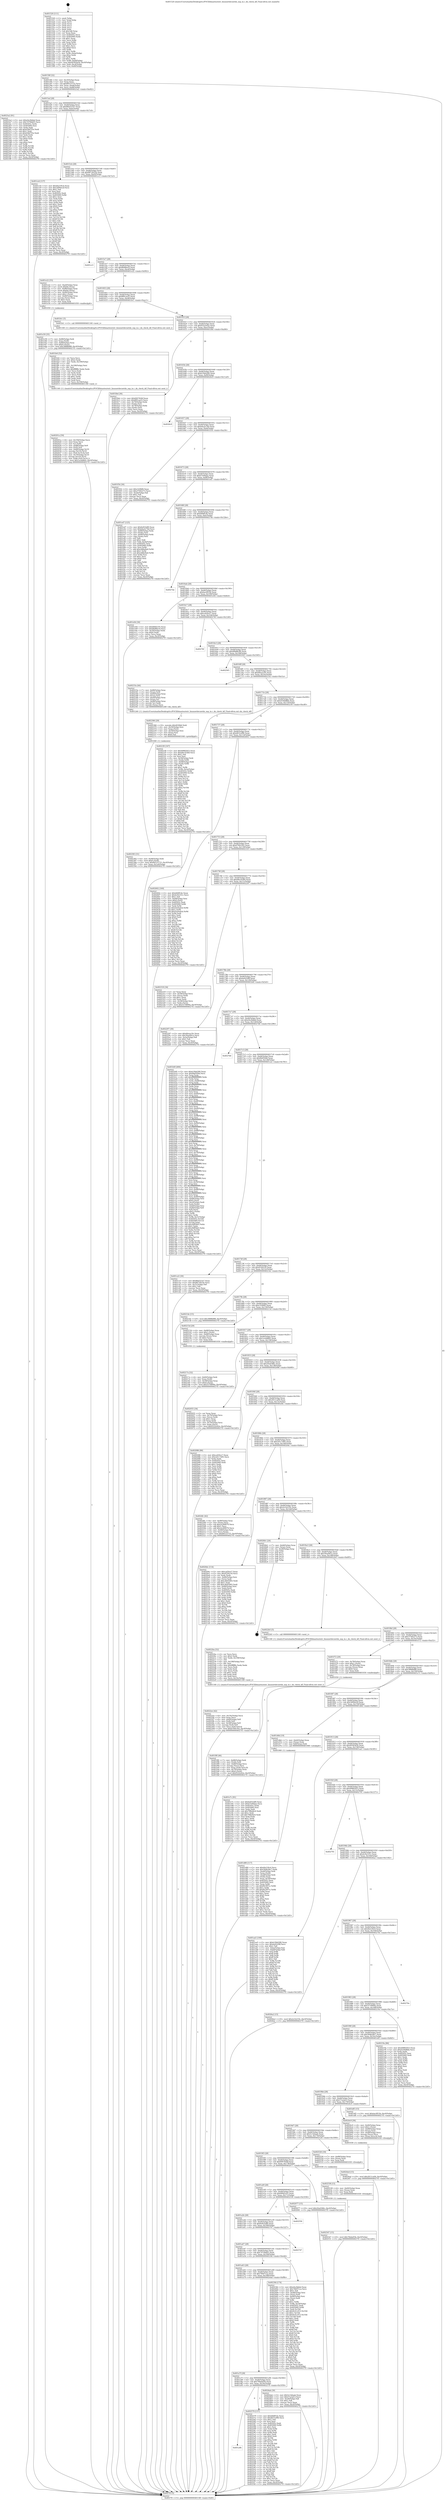digraph "0x401520" {
  label = "0x401520 (/mnt/c/Users/mathe/Desktop/tcc/POCII/binaries/extr_linuxnetdecnetdn_nsp_in.c_dn_check_idf_Final-ollvm.out::main(0))"
  labelloc = "t"
  node[shape=record]

  Entry [label="",width=0.3,height=0.3,shape=circle,fillcolor=black,style=filled]
  "0x40158f" [label="{
     0x40158f [32]\l
     | [instrs]\l
     &nbsp;&nbsp;0x40158f \<+6\>: mov -0xc0(%rbp),%eax\l
     &nbsp;&nbsp;0x401595 \<+2\>: mov %eax,%ecx\l
     &nbsp;&nbsp;0x401597 \<+6\>: sub $0x80533755,%ecx\l
     &nbsp;&nbsp;0x40159d \<+6\>: mov %eax,-0xd4(%rbp)\l
     &nbsp;&nbsp;0x4015a3 \<+6\>: mov %ecx,-0xd8(%rbp)\l
     &nbsp;&nbsp;0x4015a9 \<+6\>: je 00000000004023a2 \<main+0xe82\>\l
  }"]
  "0x4023a2" [label="{
     0x4023a2 [91]\l
     | [instrs]\l
     &nbsp;&nbsp;0x4023a2 \<+5\>: mov $0xe0a3bbbd,%eax\l
     &nbsp;&nbsp;0x4023a7 \<+5\>: mov $0x7470bb05,%ecx\l
     &nbsp;&nbsp;0x4023ac \<+7\>: mov 0x40505c,%edx\l
     &nbsp;&nbsp;0x4023b3 \<+7\>: mov 0x405060,%esi\l
     &nbsp;&nbsp;0x4023ba \<+2\>: mov %edx,%edi\l
     &nbsp;&nbsp;0x4023bc \<+6\>: add $0xb58d7f3e,%edi\l
     &nbsp;&nbsp;0x4023c2 \<+3\>: sub $0x1,%edi\l
     &nbsp;&nbsp;0x4023c5 \<+6\>: sub $0xb58d7f3e,%edi\l
     &nbsp;&nbsp;0x4023cb \<+3\>: imul %edi,%edx\l
     &nbsp;&nbsp;0x4023ce \<+3\>: and $0x1,%edx\l
     &nbsp;&nbsp;0x4023d1 \<+3\>: cmp $0x0,%edx\l
     &nbsp;&nbsp;0x4023d4 \<+4\>: sete %r8b\l
     &nbsp;&nbsp;0x4023d8 \<+3\>: cmp $0xa,%esi\l
     &nbsp;&nbsp;0x4023db \<+4\>: setl %r9b\l
     &nbsp;&nbsp;0x4023df \<+3\>: mov %r8b,%r10b\l
     &nbsp;&nbsp;0x4023e2 \<+3\>: and %r9b,%r10b\l
     &nbsp;&nbsp;0x4023e5 \<+3\>: xor %r9b,%r8b\l
     &nbsp;&nbsp;0x4023e8 \<+3\>: or %r8b,%r10b\l
     &nbsp;&nbsp;0x4023eb \<+4\>: test $0x1,%r10b\l
     &nbsp;&nbsp;0x4023ef \<+3\>: cmovne %ecx,%eax\l
     &nbsp;&nbsp;0x4023f2 \<+6\>: mov %eax,-0xc0(%rbp)\l
     &nbsp;&nbsp;0x4023f8 \<+5\>: jmp 00000000004027f5 \<main+0x12d5\>\l
  }"]
  "0x4015af" [label="{
     0x4015af [28]\l
     | [instrs]\l
     &nbsp;&nbsp;0x4015af \<+5\>: jmp 00000000004015b4 \<main+0x94\>\l
     &nbsp;&nbsp;0x4015b4 \<+6\>: mov -0xd4(%rbp),%eax\l
     &nbsp;&nbsp;0x4015ba \<+5\>: sub $0x86d321b7,%eax\l
     &nbsp;&nbsp;0x4015bf \<+6\>: mov %eax,-0xdc(%rbp)\l
     &nbsp;&nbsp;0x4015c5 \<+6\>: je 0000000000401ce4 \<main+0x7c4\>\l
  }"]
  Exit [label="",width=0.3,height=0.3,shape=circle,fillcolor=black,style=filled,peripheries=2]
  "0x401ce4" [label="{
     0x401ce4 [137]\l
     | [instrs]\l
     &nbsp;&nbsp;0x401ce4 \<+5\>: mov $0x4fa530c4,%eax\l
     &nbsp;&nbsp;0x401ce9 \<+5\>: mov $0x3d99ee2f,%ecx\l
     &nbsp;&nbsp;0x401cee \<+2\>: mov $0x1,%dl\l
     &nbsp;&nbsp;0x401cf0 \<+2\>: xor %esi,%esi\l
     &nbsp;&nbsp;0x401cf2 \<+7\>: mov 0x40505c,%edi\l
     &nbsp;&nbsp;0x401cf9 \<+8\>: mov 0x405060,%r8d\l
     &nbsp;&nbsp;0x401d01 \<+3\>: sub $0x1,%esi\l
     &nbsp;&nbsp;0x401d04 \<+3\>: mov %edi,%r9d\l
     &nbsp;&nbsp;0x401d07 \<+3\>: add %esi,%r9d\l
     &nbsp;&nbsp;0x401d0a \<+4\>: imul %r9d,%edi\l
     &nbsp;&nbsp;0x401d0e \<+3\>: and $0x1,%edi\l
     &nbsp;&nbsp;0x401d11 \<+3\>: cmp $0x0,%edi\l
     &nbsp;&nbsp;0x401d14 \<+4\>: sete %r10b\l
     &nbsp;&nbsp;0x401d18 \<+4\>: cmp $0xa,%r8d\l
     &nbsp;&nbsp;0x401d1c \<+4\>: setl %r11b\l
     &nbsp;&nbsp;0x401d20 \<+3\>: mov %r10b,%bl\l
     &nbsp;&nbsp;0x401d23 \<+3\>: xor $0xff,%bl\l
     &nbsp;&nbsp;0x401d26 \<+3\>: mov %r11b,%r14b\l
     &nbsp;&nbsp;0x401d29 \<+4\>: xor $0xff,%r14b\l
     &nbsp;&nbsp;0x401d2d \<+3\>: xor $0x1,%dl\l
     &nbsp;&nbsp;0x401d30 \<+3\>: mov %bl,%r15b\l
     &nbsp;&nbsp;0x401d33 \<+4\>: and $0xff,%r15b\l
     &nbsp;&nbsp;0x401d37 \<+3\>: and %dl,%r10b\l
     &nbsp;&nbsp;0x401d3a \<+3\>: mov %r14b,%r12b\l
     &nbsp;&nbsp;0x401d3d \<+4\>: and $0xff,%r12b\l
     &nbsp;&nbsp;0x401d41 \<+3\>: and %dl,%r11b\l
     &nbsp;&nbsp;0x401d44 \<+3\>: or %r10b,%r15b\l
     &nbsp;&nbsp;0x401d47 \<+3\>: or %r11b,%r12b\l
     &nbsp;&nbsp;0x401d4a \<+3\>: xor %r12b,%r15b\l
     &nbsp;&nbsp;0x401d4d \<+3\>: or %r14b,%bl\l
     &nbsp;&nbsp;0x401d50 \<+3\>: xor $0xff,%bl\l
     &nbsp;&nbsp;0x401d53 \<+3\>: or $0x1,%dl\l
     &nbsp;&nbsp;0x401d56 \<+2\>: and %dl,%bl\l
     &nbsp;&nbsp;0x401d58 \<+3\>: or %bl,%r15b\l
     &nbsp;&nbsp;0x401d5b \<+4\>: test $0x1,%r15b\l
     &nbsp;&nbsp;0x401d5f \<+3\>: cmovne %ecx,%eax\l
     &nbsp;&nbsp;0x401d62 \<+6\>: mov %eax,-0xc0(%rbp)\l
     &nbsp;&nbsp;0x401d68 \<+5\>: jmp 00000000004027f5 \<main+0x12d5\>\l
  }"]
  "0x4015cb" [label="{
     0x4015cb [28]\l
     | [instrs]\l
     &nbsp;&nbsp;0x4015cb \<+5\>: jmp 00000000004015d0 \<main+0xb0\>\l
     &nbsp;&nbsp;0x4015d0 \<+6\>: mov -0xd4(%rbp),%eax\l
     &nbsp;&nbsp;0x4015d6 \<+5\>: sub $0x8872625b,%eax\l
     &nbsp;&nbsp;0x4015db \<+6\>: mov %eax,-0xe0(%rbp)\l
     &nbsp;&nbsp;0x4015e1 \<+6\>: je 0000000000401cc3 \<main+0x7a3\>\l
  }"]
  "0x401a9b" [label="{
     0x401a9b\l
  }", style=dashed]
  "0x401cc3" [label="{
     0x401cc3\l
  }", style=dashed]
  "0x4015e7" [label="{
     0x4015e7 [28]\l
     | [instrs]\l
     &nbsp;&nbsp;0x4015e7 \<+5\>: jmp 00000000004015ec \<main+0xcc\>\l
     &nbsp;&nbsp;0x4015ec \<+6\>: mov -0xd4(%rbp),%eax\l
     &nbsp;&nbsp;0x4015f2 \<+5\>: sub $0x8b9fbec0,%eax\l
     &nbsp;&nbsp;0x4015f7 \<+6\>: mov %eax,-0xe4(%rbp)\l
     &nbsp;&nbsp;0x4015fd \<+6\>: je 0000000000401e22 \<main+0x902\>\l
  }"]
  "0x402579" [label="{
     0x402579 [137]\l
     | [instrs]\l
     &nbsp;&nbsp;0x402579 \<+5\>: mov $0xb84ff14e,%eax\l
     &nbsp;&nbsp;0x40257e \<+5\>: mov $0xd631ef96,%ecx\l
     &nbsp;&nbsp;0x402583 \<+2\>: mov $0x1,%dl\l
     &nbsp;&nbsp;0x402585 \<+2\>: xor %esi,%esi\l
     &nbsp;&nbsp;0x402587 \<+7\>: mov 0x40505c,%edi\l
     &nbsp;&nbsp;0x40258e \<+8\>: mov 0x405060,%r8d\l
     &nbsp;&nbsp;0x402596 \<+3\>: sub $0x1,%esi\l
     &nbsp;&nbsp;0x402599 \<+3\>: mov %edi,%r9d\l
     &nbsp;&nbsp;0x40259c \<+3\>: add %esi,%r9d\l
     &nbsp;&nbsp;0x40259f \<+4\>: imul %r9d,%edi\l
     &nbsp;&nbsp;0x4025a3 \<+3\>: and $0x1,%edi\l
     &nbsp;&nbsp;0x4025a6 \<+3\>: cmp $0x0,%edi\l
     &nbsp;&nbsp;0x4025a9 \<+4\>: sete %r10b\l
     &nbsp;&nbsp;0x4025ad \<+4\>: cmp $0xa,%r8d\l
     &nbsp;&nbsp;0x4025b1 \<+4\>: setl %r11b\l
     &nbsp;&nbsp;0x4025b5 \<+3\>: mov %r10b,%bl\l
     &nbsp;&nbsp;0x4025b8 \<+3\>: xor $0xff,%bl\l
     &nbsp;&nbsp;0x4025bb \<+3\>: mov %r11b,%r14b\l
     &nbsp;&nbsp;0x4025be \<+4\>: xor $0xff,%r14b\l
     &nbsp;&nbsp;0x4025c2 \<+3\>: xor $0x1,%dl\l
     &nbsp;&nbsp;0x4025c5 \<+3\>: mov %bl,%r15b\l
     &nbsp;&nbsp;0x4025c8 \<+4\>: and $0xff,%r15b\l
     &nbsp;&nbsp;0x4025cc \<+3\>: and %dl,%r10b\l
     &nbsp;&nbsp;0x4025cf \<+3\>: mov %r14b,%r12b\l
     &nbsp;&nbsp;0x4025d2 \<+4\>: and $0xff,%r12b\l
     &nbsp;&nbsp;0x4025d6 \<+3\>: and %dl,%r11b\l
     &nbsp;&nbsp;0x4025d9 \<+3\>: or %r10b,%r15b\l
     &nbsp;&nbsp;0x4025dc \<+3\>: or %r11b,%r12b\l
     &nbsp;&nbsp;0x4025df \<+3\>: xor %r12b,%r15b\l
     &nbsp;&nbsp;0x4025e2 \<+3\>: or %r14b,%bl\l
     &nbsp;&nbsp;0x4025e5 \<+3\>: xor $0xff,%bl\l
     &nbsp;&nbsp;0x4025e8 \<+3\>: or $0x1,%dl\l
     &nbsp;&nbsp;0x4025eb \<+2\>: and %dl,%bl\l
     &nbsp;&nbsp;0x4025ed \<+3\>: or %bl,%r15b\l
     &nbsp;&nbsp;0x4025f0 \<+4\>: test $0x1,%r15b\l
     &nbsp;&nbsp;0x4025f4 \<+3\>: cmovne %ecx,%eax\l
     &nbsp;&nbsp;0x4025f7 \<+6\>: mov %eax,-0xc0(%rbp)\l
     &nbsp;&nbsp;0x4025fd \<+5\>: jmp 00000000004027f5 \<main+0x12d5\>\l
  }"]
  "0x401e22" [label="{
     0x401e22 [55]\l
     | [instrs]\l
     &nbsp;&nbsp;0x401e22 \<+7\>: mov -0xa0(%rbp),%rax\l
     &nbsp;&nbsp;0x401e29 \<+3\>: movb $0x64,(%rax)\l
     &nbsp;&nbsp;0x401e2c \<+7\>: mov -0x98(%rbp),%rax\l
     &nbsp;&nbsp;0x401e33 \<+3\>: movb $0x64,(%rax)\l
     &nbsp;&nbsp;0x401e36 \<+7\>: mov -0x90(%rbp),%rax\l
     &nbsp;&nbsp;0x401e3d \<+6\>: movl $0x1,(%rax)\l
     &nbsp;&nbsp;0x401e43 \<+7\>: mov -0x90(%rbp),%rax\l
     &nbsp;&nbsp;0x401e4a \<+3\>: movslq (%rax),%rax\l
     &nbsp;&nbsp;0x401e4d \<+4\>: shl $0x3,%rax\l
     &nbsp;&nbsp;0x401e51 \<+3\>: mov %rax,%rdi\l
     &nbsp;&nbsp;0x401e54 \<+5\>: call 0000000000401050 \<malloc@plt\>\l
     | [calls]\l
     &nbsp;&nbsp;0x401050 \{1\} (unknown)\l
  }"]
  "0x401603" [label="{
     0x401603 [28]\l
     | [instrs]\l
     &nbsp;&nbsp;0x401603 \<+5\>: jmp 0000000000401608 \<main+0xe8\>\l
     &nbsp;&nbsp;0x401608 \<+6\>: mov -0xd4(%rbp),%eax\l
     &nbsp;&nbsp;0x40160e \<+5\>: sub $0x8f91aa25,%eax\l
     &nbsp;&nbsp;0x401613 \<+6\>: mov %eax,-0xe8(%rbp)\l
     &nbsp;&nbsp;0x401619 \<+6\>: je 0000000000401fe1 \<main+0xac1\>\l
  }"]
  "0x402547" [label="{
     0x402547 [15]\l
     | [instrs]\l
     &nbsp;&nbsp;0x402547 \<+10\>: movl $0x76bda93b,-0xc0(%rbp)\l
     &nbsp;&nbsp;0x402551 \<+5\>: jmp 00000000004027f5 \<main+0x12d5\>\l
  }"]
  "0x401fe1" [label="{
     0x401fe1 [5]\l
     | [instrs]\l
     &nbsp;&nbsp;0x401fe1 \<+5\>: call 0000000000401160 \<next_i\>\l
     | [calls]\l
     &nbsp;&nbsp;0x401160 \{1\} (/mnt/c/Users/mathe/Desktop/tcc/POCII/binaries/extr_linuxnetdecnetdn_nsp_in.c_dn_check_idf_Final-ollvm.out::next_i)\l
  }"]
  "0x40161f" [label="{
     0x40161f [28]\l
     | [instrs]\l
     &nbsp;&nbsp;0x40161f \<+5\>: jmp 0000000000401624 \<main+0x104\>\l
     &nbsp;&nbsp;0x401624 \<+6\>: mov -0xd4(%rbp),%eax\l
     &nbsp;&nbsp;0x40162a \<+5\>: sub $0x9322e42e,%eax\l
     &nbsp;&nbsp;0x40162f \<+6\>: mov %eax,-0xec(%rbp)\l
     &nbsp;&nbsp;0x401635 \<+6\>: je 0000000000401fbd \<main+0xa9d\>\l
  }"]
  "0x402538" [label="{
     0x402538 [15]\l
     | [instrs]\l
     &nbsp;&nbsp;0x402538 \<+4\>: mov -0x60(%rbp),%rax\l
     &nbsp;&nbsp;0x40253c \<+3\>: mov (%rax),%rax\l
     &nbsp;&nbsp;0x40253f \<+3\>: mov %rax,%rdi\l
     &nbsp;&nbsp;0x402542 \<+5\>: call 0000000000401030 \<free@plt\>\l
     | [calls]\l
     &nbsp;&nbsp;0x401030 \{1\} (unknown)\l
  }"]
  "0x401fbd" [label="{
     0x401fbd [36]\l
     | [instrs]\l
     &nbsp;&nbsp;0x401fbd \<+5\>: mov $0x6007826f,%eax\l
     &nbsp;&nbsp;0x401fc2 \<+5\>: mov $0x8f91aa25,%ecx\l
     &nbsp;&nbsp;0x401fc7 \<+4\>: mov -0x70(%rbp),%rdx\l
     &nbsp;&nbsp;0x401fcb \<+2\>: mov (%rdx),%esi\l
     &nbsp;&nbsp;0x401fcd \<+4\>: mov -0x78(%rbp),%rdx\l
     &nbsp;&nbsp;0x401fd1 \<+2\>: cmp (%rdx),%esi\l
     &nbsp;&nbsp;0x401fd3 \<+3\>: cmovl %ecx,%eax\l
     &nbsp;&nbsp;0x401fd6 \<+6\>: mov %eax,-0xc0(%rbp)\l
     &nbsp;&nbsp;0x401fdc \<+5\>: jmp 00000000004027f5 \<main+0x12d5\>\l
  }"]
  "0x40163b" [label="{
     0x40163b [28]\l
     | [instrs]\l
     &nbsp;&nbsp;0x40163b \<+5\>: jmp 0000000000401640 \<main+0x120\>\l
     &nbsp;&nbsp;0x401640 \<+6\>: mov -0xd4(%rbp),%eax\l
     &nbsp;&nbsp;0x401646 \<+5\>: sub $0xb19b4280,%eax\l
     &nbsp;&nbsp;0x40164b \<+6\>: mov %eax,-0xf0(%rbp)\l
     &nbsp;&nbsp;0x401651 \<+6\>: je 00000000004026c9 \<main+0x11a9\>\l
  }"]
  "0x4024ed" [label="{
     0x4024ed [15]\l
     | [instrs]\l
     &nbsp;&nbsp;0x4024ed \<+10\>: movl $0x2611ca04,-0xc0(%rbp)\l
     &nbsp;&nbsp;0x4024f7 \<+5\>: jmp 00000000004027f5 \<main+0x12d5\>\l
  }"]
  "0x4026c9" [label="{
     0x4026c9\l
  }", style=dashed]
  "0x401657" [label="{
     0x401657 [28]\l
     | [instrs]\l
     &nbsp;&nbsp;0x401657 \<+5\>: jmp 000000000040165c \<main+0x13c\>\l
     &nbsp;&nbsp;0x40165c \<+6\>: mov -0xd4(%rbp),%eax\l
     &nbsp;&nbsp;0x401662 \<+5\>: sub $0xb4a2e74d,%eax\l
     &nbsp;&nbsp;0x401667 \<+6\>: mov %eax,-0xf4(%rbp)\l
     &nbsp;&nbsp;0x40166d \<+6\>: je 0000000000401f54 \<main+0xa34\>\l
  }"]
  "0x401a7f" [label="{
     0x401a7f [28]\l
     | [instrs]\l
     &nbsp;&nbsp;0x401a7f \<+5\>: jmp 0000000000401a84 \<main+0x564\>\l
     &nbsp;&nbsp;0x401a84 \<+6\>: mov -0xd4(%rbp),%eax\l
     &nbsp;&nbsp;0x401a8a \<+5\>: sub $0x76bda93b,%eax\l
     &nbsp;&nbsp;0x401a8f \<+6\>: mov %eax,-0x18c(%rbp)\l
     &nbsp;&nbsp;0x401a95 \<+6\>: je 0000000000402579 \<main+0x1059\>\l
  }"]
  "0x401f54" [label="{
     0x401f54 [30]\l
     | [instrs]\l
     &nbsp;&nbsp;0x401f54 \<+5\>: mov $0xc5296f0,%eax\l
     &nbsp;&nbsp;0x401f59 \<+5\>: mov $0x37582273,%ecx\l
     &nbsp;&nbsp;0x401f5e \<+3\>: mov -0x2b(%rbp),%dl\l
     &nbsp;&nbsp;0x401f61 \<+3\>: test $0x1,%dl\l
     &nbsp;&nbsp;0x401f64 \<+3\>: cmovne %ecx,%eax\l
     &nbsp;&nbsp;0x401f67 \<+6\>: mov %eax,-0xc0(%rbp)\l
     &nbsp;&nbsp;0x401f6d \<+5\>: jmp 00000000004027f5 \<main+0x12d5\>\l
  }"]
  "0x401673" [label="{
     0x401673 [28]\l
     | [instrs]\l
     &nbsp;&nbsp;0x401673 \<+5\>: jmp 0000000000401678 \<main+0x158\>\l
     &nbsp;&nbsp;0x401678 \<+6\>: mov -0xd4(%rbp),%eax\l
     &nbsp;&nbsp;0x40167e \<+5\>: sub $0xb7e94daa,%eax\l
     &nbsp;&nbsp;0x401683 \<+6\>: mov %eax,-0xf8(%rbp)\l
     &nbsp;&nbsp;0x401689 \<+6\>: je 0000000000401ed7 \<main+0x9b7\>\l
  }"]
  "0x4024ab" [label="{
     0x4024ab [30]\l
     | [instrs]\l
     &nbsp;&nbsp;0x4024ab \<+5\>: mov $0x5c14daab,%eax\l
     &nbsp;&nbsp;0x4024b0 \<+5\>: mov $0x57a2afc3,%ecx\l
     &nbsp;&nbsp;0x4024b5 \<+3\>: mov -0x29(%rbp),%dl\l
     &nbsp;&nbsp;0x4024b8 \<+3\>: test $0x1,%dl\l
     &nbsp;&nbsp;0x4024bb \<+3\>: cmovne %ecx,%eax\l
     &nbsp;&nbsp;0x4024be \<+6\>: mov %eax,-0xc0(%rbp)\l
     &nbsp;&nbsp;0x4024c4 \<+5\>: jmp 00000000004027f5 \<main+0x12d5\>\l
  }"]
  "0x401ed7" [label="{
     0x401ed7 [125]\l
     | [instrs]\l
     &nbsp;&nbsp;0x401ed7 \<+5\>: mov $0x6e832df0,%eax\l
     &nbsp;&nbsp;0x401edc \<+5\>: mov $0xb4a2e74d,%ecx\l
     &nbsp;&nbsp;0x401ee1 \<+4\>: mov -0x80(%rbp),%rdx\l
     &nbsp;&nbsp;0x401ee5 \<+2\>: mov (%rdx),%esi\l
     &nbsp;&nbsp;0x401ee7 \<+7\>: mov -0x90(%rbp),%rdx\l
     &nbsp;&nbsp;0x401eee \<+2\>: cmp (%rdx),%esi\l
     &nbsp;&nbsp;0x401ef0 \<+4\>: setl %dil\l
     &nbsp;&nbsp;0x401ef4 \<+4\>: and $0x1,%dil\l
     &nbsp;&nbsp;0x401ef8 \<+4\>: mov %dil,-0x2b(%rbp)\l
     &nbsp;&nbsp;0x401efc \<+7\>: mov 0x40505c,%esi\l
     &nbsp;&nbsp;0x401f03 \<+8\>: mov 0x405060,%r8d\l
     &nbsp;&nbsp;0x401f0b \<+3\>: mov %esi,%r9d\l
     &nbsp;&nbsp;0x401f0e \<+7\>: add $0xcb8be8a0,%r9d\l
     &nbsp;&nbsp;0x401f15 \<+4\>: sub $0x1,%r9d\l
     &nbsp;&nbsp;0x401f19 \<+7\>: sub $0xcb8be8a0,%r9d\l
     &nbsp;&nbsp;0x401f20 \<+4\>: imul %r9d,%esi\l
     &nbsp;&nbsp;0x401f24 \<+3\>: and $0x1,%esi\l
     &nbsp;&nbsp;0x401f27 \<+3\>: cmp $0x0,%esi\l
     &nbsp;&nbsp;0x401f2a \<+4\>: sete %dil\l
     &nbsp;&nbsp;0x401f2e \<+4\>: cmp $0xa,%r8d\l
     &nbsp;&nbsp;0x401f32 \<+4\>: setl %r10b\l
     &nbsp;&nbsp;0x401f36 \<+3\>: mov %dil,%r11b\l
     &nbsp;&nbsp;0x401f39 \<+3\>: and %r10b,%r11b\l
     &nbsp;&nbsp;0x401f3c \<+3\>: xor %r10b,%dil\l
     &nbsp;&nbsp;0x401f3f \<+3\>: or %dil,%r11b\l
     &nbsp;&nbsp;0x401f42 \<+4\>: test $0x1,%r11b\l
     &nbsp;&nbsp;0x401f46 \<+3\>: cmovne %ecx,%eax\l
     &nbsp;&nbsp;0x401f49 \<+6\>: mov %eax,-0xc0(%rbp)\l
     &nbsp;&nbsp;0x401f4f \<+5\>: jmp 00000000004027f5 \<main+0x12d5\>\l
  }"]
  "0x40168f" [label="{
     0x40168f [28]\l
     | [instrs]\l
     &nbsp;&nbsp;0x40168f \<+5\>: jmp 0000000000401694 \<main+0x174\>\l
     &nbsp;&nbsp;0x401694 \<+6\>: mov -0xd4(%rbp),%eax\l
     &nbsp;&nbsp;0x40169a \<+5\>: sub $0xb84ff14e,%eax\l
     &nbsp;&nbsp;0x40169f \<+6\>: mov %eax,-0xfc(%rbp)\l
     &nbsp;&nbsp;0x4016a5 \<+6\>: je 00000000004027de \<main+0x12be\>\l
  }"]
  "0x401a63" [label="{
     0x401a63 [28]\l
     | [instrs]\l
     &nbsp;&nbsp;0x401a63 \<+5\>: jmp 0000000000401a68 \<main+0x548\>\l
     &nbsp;&nbsp;0x401a68 \<+6\>: mov -0xd4(%rbp),%eax\l
     &nbsp;&nbsp;0x401a6e \<+5\>: sub $0x76b97cca,%eax\l
     &nbsp;&nbsp;0x401a73 \<+6\>: mov %eax,-0x188(%rbp)\l
     &nbsp;&nbsp;0x401a79 \<+6\>: je 00000000004024ab \<main+0xf8b\>\l
  }"]
  "0x4027de" [label="{
     0x4027de\l
  }", style=dashed]
  "0x4016ab" [label="{
     0x4016ab [28]\l
     | [instrs]\l
     &nbsp;&nbsp;0x4016ab \<+5\>: jmp 00000000004016b0 \<main+0x190\>\l
     &nbsp;&nbsp;0x4016b0 \<+6\>: mov -0xd4(%rbp),%eax\l
     &nbsp;&nbsp;0x4016b6 \<+5\>: sub $0xbac9f53b,%eax\l
     &nbsp;&nbsp;0x4016bb \<+6\>: mov %eax,-0x100(%rbp)\l
     &nbsp;&nbsp;0x4016c1 \<+6\>: je 0000000000401e04 \<main+0x8e4\>\l
  }"]
  "0x4023fd" [label="{
     0x4023fd [174]\l
     | [instrs]\l
     &nbsp;&nbsp;0x4023fd \<+5\>: mov $0xe0a3bbbd,%eax\l
     &nbsp;&nbsp;0x402402 \<+5\>: mov $0x76b97cca,%ecx\l
     &nbsp;&nbsp;0x402407 \<+2\>: mov $0x1,%dl\l
     &nbsp;&nbsp;0x402409 \<+4\>: mov -0x48(%rbp),%rsi\l
     &nbsp;&nbsp;0x40240d \<+2\>: mov (%rsi),%edi\l
     &nbsp;&nbsp;0x40240f \<+7\>: mov -0x90(%rbp),%rsi\l
     &nbsp;&nbsp;0x402416 \<+2\>: cmp (%rsi),%edi\l
     &nbsp;&nbsp;0x402418 \<+4\>: setl %r8b\l
     &nbsp;&nbsp;0x40241c \<+4\>: and $0x1,%r8b\l
     &nbsp;&nbsp;0x402420 \<+4\>: mov %r8b,-0x29(%rbp)\l
     &nbsp;&nbsp;0x402424 \<+7\>: mov 0x40505c,%edi\l
     &nbsp;&nbsp;0x40242b \<+8\>: mov 0x405060,%r9d\l
     &nbsp;&nbsp;0x402433 \<+3\>: mov %edi,%r10d\l
     &nbsp;&nbsp;0x402436 \<+7\>: add $0x9c41c013,%r10d\l
     &nbsp;&nbsp;0x40243d \<+4\>: sub $0x1,%r10d\l
     &nbsp;&nbsp;0x402441 \<+7\>: sub $0x9c41c013,%r10d\l
     &nbsp;&nbsp;0x402448 \<+4\>: imul %r10d,%edi\l
     &nbsp;&nbsp;0x40244c \<+3\>: and $0x1,%edi\l
     &nbsp;&nbsp;0x40244f \<+3\>: cmp $0x0,%edi\l
     &nbsp;&nbsp;0x402452 \<+4\>: sete %r8b\l
     &nbsp;&nbsp;0x402456 \<+4\>: cmp $0xa,%r9d\l
     &nbsp;&nbsp;0x40245a \<+4\>: setl %r11b\l
     &nbsp;&nbsp;0x40245e \<+3\>: mov %r8b,%bl\l
     &nbsp;&nbsp;0x402461 \<+3\>: xor $0xff,%bl\l
     &nbsp;&nbsp;0x402464 \<+3\>: mov %r11b,%r14b\l
     &nbsp;&nbsp;0x402467 \<+4\>: xor $0xff,%r14b\l
     &nbsp;&nbsp;0x40246b \<+3\>: xor $0x0,%dl\l
     &nbsp;&nbsp;0x40246e \<+3\>: mov %bl,%r15b\l
     &nbsp;&nbsp;0x402471 \<+4\>: and $0x0,%r15b\l
     &nbsp;&nbsp;0x402475 \<+3\>: and %dl,%r8b\l
     &nbsp;&nbsp;0x402478 \<+3\>: mov %r14b,%r12b\l
     &nbsp;&nbsp;0x40247b \<+4\>: and $0x0,%r12b\l
     &nbsp;&nbsp;0x40247f \<+3\>: and %dl,%r11b\l
     &nbsp;&nbsp;0x402482 \<+3\>: or %r8b,%r15b\l
     &nbsp;&nbsp;0x402485 \<+3\>: or %r11b,%r12b\l
     &nbsp;&nbsp;0x402488 \<+3\>: xor %r12b,%r15b\l
     &nbsp;&nbsp;0x40248b \<+3\>: or %r14b,%bl\l
     &nbsp;&nbsp;0x40248e \<+3\>: xor $0xff,%bl\l
     &nbsp;&nbsp;0x402491 \<+3\>: or $0x0,%dl\l
     &nbsp;&nbsp;0x402494 \<+2\>: and %dl,%bl\l
     &nbsp;&nbsp;0x402496 \<+3\>: or %bl,%r15b\l
     &nbsp;&nbsp;0x402499 \<+4\>: test $0x1,%r15b\l
     &nbsp;&nbsp;0x40249d \<+3\>: cmovne %ecx,%eax\l
     &nbsp;&nbsp;0x4024a0 \<+6\>: mov %eax,-0xc0(%rbp)\l
     &nbsp;&nbsp;0x4024a6 \<+5\>: jmp 00000000004027f5 \<main+0x12d5\>\l
  }"]
  "0x401e04" [label="{
     0x401e04 [30]\l
     | [instrs]\l
     &nbsp;&nbsp;0x401e04 \<+5\>: mov $0x684f2c05,%eax\l
     &nbsp;&nbsp;0x401e09 \<+5\>: mov $0x8b9fbec0,%ecx\l
     &nbsp;&nbsp;0x401e0e \<+3\>: mov -0x30(%rbp),%edx\l
     &nbsp;&nbsp;0x401e11 \<+3\>: cmp $0x0,%edx\l
     &nbsp;&nbsp;0x401e14 \<+3\>: cmove %ecx,%eax\l
     &nbsp;&nbsp;0x401e17 \<+6\>: mov %eax,-0xc0(%rbp)\l
     &nbsp;&nbsp;0x401e1d \<+5\>: jmp 00000000004027f5 \<main+0x12d5\>\l
  }"]
  "0x4016c7" [label="{
     0x4016c7 [28]\l
     | [instrs]\l
     &nbsp;&nbsp;0x4016c7 \<+5\>: jmp 00000000004016cc \<main+0x1ac\>\l
     &nbsp;&nbsp;0x4016cc \<+6\>: mov -0xd4(%rbp),%eax\l
     &nbsp;&nbsp;0x4016d2 \<+5\>: sub $0xcaf20ce7,%eax\l
     &nbsp;&nbsp;0x4016d7 \<+6\>: mov %eax,-0x104(%rbp)\l
     &nbsp;&nbsp;0x4016dd \<+6\>: je 000000000040276f \<main+0x124f\>\l
  }"]
  "0x401a47" [label="{
     0x401a47 [28]\l
     | [instrs]\l
     &nbsp;&nbsp;0x401a47 \<+5\>: jmp 0000000000401a4c \<main+0x52c\>\l
     &nbsp;&nbsp;0x401a4c \<+6\>: mov -0xd4(%rbp),%eax\l
     &nbsp;&nbsp;0x401a52 \<+5\>: sub $0x7470bb05,%eax\l
     &nbsp;&nbsp;0x401a57 \<+6\>: mov %eax,-0x184(%rbp)\l
     &nbsp;&nbsp;0x401a5d \<+6\>: je 00000000004023fd \<main+0xedd\>\l
  }"]
  "0x40276f" [label="{
     0x40276f\l
  }", style=dashed]
  "0x4016e3" [label="{
     0x4016e3 [28]\l
     | [instrs]\l
     &nbsp;&nbsp;0x4016e3 \<+5\>: jmp 00000000004016e8 \<main+0x1c8\>\l
     &nbsp;&nbsp;0x4016e8 \<+6\>: mov -0xd4(%rbp),%eax\l
     &nbsp;&nbsp;0x4016ee \<+5\>: sub $0xd0b88c90,%eax\l
     &nbsp;&nbsp;0x4016f3 \<+6\>: mov %eax,-0x108(%rbp)\l
     &nbsp;&nbsp;0x4016f9 \<+6\>: je 0000000000402565 \<main+0x1045\>\l
  }"]
  "0x402747" [label="{
     0x402747\l
  }", style=dashed]
  "0x402565" [label="{
     0x402565\l
  }", style=dashed]
  "0x4016ff" [label="{
     0x4016ff [28]\l
     | [instrs]\l
     &nbsp;&nbsp;0x4016ff \<+5\>: jmp 0000000000401704 \<main+0x1e4\>\l
     &nbsp;&nbsp;0x401704 \<+6\>: mov -0xd4(%rbp),%eax\l
     &nbsp;&nbsp;0x40170a \<+5\>: sub $0xd0eaa19c,%eax\l
     &nbsp;&nbsp;0x40170f \<+6\>: mov %eax,-0x10c(%rbp)\l
     &nbsp;&nbsp;0x401715 \<+6\>: je 000000000040233a \<main+0xe1a\>\l
  }"]
  "0x401a2b" [label="{
     0x401a2b [28]\l
     | [instrs]\l
     &nbsp;&nbsp;0x401a2b \<+5\>: jmp 0000000000401a30 \<main+0x510\>\l
     &nbsp;&nbsp;0x401a30 \<+6\>: mov -0xd4(%rbp),%eax\l
     &nbsp;&nbsp;0x401a36 \<+5\>: sub $0x6e832df0,%eax\l
     &nbsp;&nbsp;0x401a3b \<+6\>: mov %eax,-0x180(%rbp)\l
     &nbsp;&nbsp;0x401a41 \<+6\>: je 0000000000402747 \<main+0x1227\>\l
  }"]
  "0x40233a" [label="{
     0x40233a [44]\l
     | [instrs]\l
     &nbsp;&nbsp;0x40233a \<+7\>: mov -0x88(%rbp),%rax\l
     &nbsp;&nbsp;0x402341 \<+3\>: mov (%rax),%rdi\l
     &nbsp;&nbsp;0x402344 \<+4\>: mov -0x60(%rbp),%rax\l
     &nbsp;&nbsp;0x402348 \<+3\>: mov (%rax),%rsi\l
     &nbsp;&nbsp;0x40234b \<+7\>: mov -0xa0(%rbp),%rax\l
     &nbsp;&nbsp;0x402352 \<+2\>: mov (%rax),%cl\l
     &nbsp;&nbsp;0x402354 \<+7\>: mov -0x98(%rbp),%rax\l
     &nbsp;&nbsp;0x40235b \<+3\>: movzbl %cl,%edx\l
     &nbsp;&nbsp;0x40235e \<+3\>: movzbl (%rax),%ecx\l
     &nbsp;&nbsp;0x402361 \<+5\>: call 0000000000401240 \<dn_check_idf\>\l
     | [calls]\l
     &nbsp;&nbsp;0x401240 \{1\} (/mnt/c/Users/mathe/Desktop/tcc/POCII/binaries/extr_linuxnetdecnetdn_nsp_in.c_dn_check_idf_Final-ollvm.out::dn_check_idf)\l
  }"]
  "0x40171b" [label="{
     0x40171b [28]\l
     | [instrs]\l
     &nbsp;&nbsp;0x40171b \<+5\>: jmp 0000000000401720 \<main+0x200\>\l
     &nbsp;&nbsp;0x401720 \<+6\>: mov -0xd4(%rbp),%eax\l
     &nbsp;&nbsp;0x401726 \<+5\>: sub $0xd104d8bb,%eax\l
     &nbsp;&nbsp;0x40172b \<+6\>: mov %eax,-0x110(%rbp)\l
     &nbsp;&nbsp;0x401731 \<+6\>: je 00000000004021f0 \<main+0xcd0\>\l
  }"]
  "0x402556" [label="{
     0x402556\l
  }", style=dashed]
  "0x4021f0" [label="{
     0x4021f0 [167]\l
     | [instrs]\l
     &nbsp;&nbsp;0x4021f0 \<+5\>: mov $0x49882923,%eax\l
     &nbsp;&nbsp;0x4021f5 \<+5\>: mov $0xd9e163b0,%ecx\l
     &nbsp;&nbsp;0x4021fa \<+2\>: mov $0x1,%dl\l
     &nbsp;&nbsp;0x4021fc \<+2\>: xor %esi,%esi\l
     &nbsp;&nbsp;0x4021fe \<+4\>: mov -0x58(%rbp),%rdi\l
     &nbsp;&nbsp;0x402202 \<+3\>: mov (%rdi),%r8d\l
     &nbsp;&nbsp;0x402205 \<+4\>: mov -0x68(%rbp),%rdi\l
     &nbsp;&nbsp;0x402209 \<+3\>: cmp (%rdi),%r8d\l
     &nbsp;&nbsp;0x40220c \<+4\>: setl %r9b\l
     &nbsp;&nbsp;0x402210 \<+4\>: and $0x1,%r9b\l
     &nbsp;&nbsp;0x402214 \<+4\>: mov %r9b,-0x2a(%rbp)\l
     &nbsp;&nbsp;0x402218 \<+8\>: mov 0x40505c,%r8d\l
     &nbsp;&nbsp;0x402220 \<+8\>: mov 0x405060,%r10d\l
     &nbsp;&nbsp;0x402228 \<+3\>: sub $0x1,%esi\l
     &nbsp;&nbsp;0x40222b \<+3\>: mov %r8d,%r11d\l
     &nbsp;&nbsp;0x40222e \<+3\>: add %esi,%r11d\l
     &nbsp;&nbsp;0x402231 \<+4\>: imul %r11d,%r8d\l
     &nbsp;&nbsp;0x402235 \<+4\>: and $0x1,%r8d\l
     &nbsp;&nbsp;0x402239 \<+4\>: cmp $0x0,%r8d\l
     &nbsp;&nbsp;0x40223d \<+4\>: sete %r9b\l
     &nbsp;&nbsp;0x402241 \<+4\>: cmp $0xa,%r10d\l
     &nbsp;&nbsp;0x402245 \<+3\>: setl %bl\l
     &nbsp;&nbsp;0x402248 \<+3\>: mov %r9b,%r14b\l
     &nbsp;&nbsp;0x40224b \<+4\>: xor $0xff,%r14b\l
     &nbsp;&nbsp;0x40224f \<+3\>: mov %bl,%r15b\l
     &nbsp;&nbsp;0x402252 \<+4\>: xor $0xff,%r15b\l
     &nbsp;&nbsp;0x402256 \<+3\>: xor $0x0,%dl\l
     &nbsp;&nbsp;0x402259 \<+3\>: mov %r14b,%r12b\l
     &nbsp;&nbsp;0x40225c \<+4\>: and $0x0,%r12b\l
     &nbsp;&nbsp;0x402260 \<+3\>: and %dl,%r9b\l
     &nbsp;&nbsp;0x402263 \<+3\>: mov %r15b,%r13b\l
     &nbsp;&nbsp;0x402266 \<+4\>: and $0x0,%r13b\l
     &nbsp;&nbsp;0x40226a \<+2\>: and %dl,%bl\l
     &nbsp;&nbsp;0x40226c \<+3\>: or %r9b,%r12b\l
     &nbsp;&nbsp;0x40226f \<+3\>: or %bl,%r13b\l
     &nbsp;&nbsp;0x402272 \<+3\>: xor %r13b,%r12b\l
     &nbsp;&nbsp;0x402275 \<+3\>: or %r15b,%r14b\l
     &nbsp;&nbsp;0x402278 \<+4\>: xor $0xff,%r14b\l
     &nbsp;&nbsp;0x40227c \<+3\>: or $0x0,%dl\l
     &nbsp;&nbsp;0x40227f \<+3\>: and %dl,%r14b\l
     &nbsp;&nbsp;0x402282 \<+3\>: or %r14b,%r12b\l
     &nbsp;&nbsp;0x402285 \<+4\>: test $0x1,%r12b\l
     &nbsp;&nbsp;0x402289 \<+3\>: cmovne %ecx,%eax\l
     &nbsp;&nbsp;0x40228c \<+6\>: mov %eax,-0xc0(%rbp)\l
     &nbsp;&nbsp;0x402292 \<+5\>: jmp 00000000004027f5 \<main+0x12d5\>\l
  }"]
  "0x401737" [label="{
     0x401737 [28]\l
     | [instrs]\l
     &nbsp;&nbsp;0x401737 \<+5\>: jmp 000000000040173c \<main+0x21c\>\l
     &nbsp;&nbsp;0x40173c \<+6\>: mov -0xd4(%rbp),%eax\l
     &nbsp;&nbsp;0x401742 \<+5\>: sub $0xd631ef96,%eax\l
     &nbsp;&nbsp;0x401747 \<+6\>: mov %eax,-0x114(%rbp)\l
     &nbsp;&nbsp;0x40174d \<+6\>: je 0000000000402602 \<main+0x10e2\>\l
  }"]
  "0x402383" [label="{
     0x402383 [31]\l
     | [instrs]\l
     &nbsp;&nbsp;0x402383 \<+4\>: mov -0x48(%rbp),%rdi\l
     &nbsp;&nbsp;0x402387 \<+6\>: movl $0x0,(%rdi)\l
     &nbsp;&nbsp;0x40238d \<+10\>: movl $0x80533755,-0xc0(%rbp)\l
     &nbsp;&nbsp;0x402397 \<+6\>: mov %eax,-0x1a0(%rbp)\l
     &nbsp;&nbsp;0x40239d \<+5\>: jmp 00000000004027f5 \<main+0x12d5\>\l
  }"]
  "0x402602" [label="{
     0x402602 [160]\l
     | [instrs]\l
     &nbsp;&nbsp;0x402602 \<+5\>: mov $0xb84ff14e,%eax\l
     &nbsp;&nbsp;0x402607 \<+5\>: mov $0x4c9e331c,%ecx\l
     &nbsp;&nbsp;0x40260c \<+2\>: mov $0x1,%dl\l
     &nbsp;&nbsp;0x40260e \<+7\>: mov -0xb8(%rbp),%rsi\l
     &nbsp;&nbsp;0x402615 \<+6\>: movl $0x0,(%rsi)\l
     &nbsp;&nbsp;0x40261b \<+7\>: mov 0x40505c,%edi\l
     &nbsp;&nbsp;0x402622 \<+8\>: mov 0x405060,%r8d\l
     &nbsp;&nbsp;0x40262a \<+3\>: mov %edi,%r9d\l
     &nbsp;&nbsp;0x40262d \<+7\>: sub $0x43e0adcb,%r9d\l
     &nbsp;&nbsp;0x402634 \<+4\>: sub $0x1,%r9d\l
     &nbsp;&nbsp;0x402638 \<+7\>: add $0x43e0adcb,%r9d\l
     &nbsp;&nbsp;0x40263f \<+4\>: imul %r9d,%edi\l
     &nbsp;&nbsp;0x402643 \<+3\>: and $0x1,%edi\l
     &nbsp;&nbsp;0x402646 \<+3\>: cmp $0x0,%edi\l
     &nbsp;&nbsp;0x402649 \<+4\>: sete %r10b\l
     &nbsp;&nbsp;0x40264d \<+4\>: cmp $0xa,%r8d\l
     &nbsp;&nbsp;0x402651 \<+4\>: setl %r11b\l
     &nbsp;&nbsp;0x402655 \<+3\>: mov %r10b,%bl\l
     &nbsp;&nbsp;0x402658 \<+3\>: xor $0xff,%bl\l
     &nbsp;&nbsp;0x40265b \<+3\>: mov %r11b,%r14b\l
     &nbsp;&nbsp;0x40265e \<+4\>: xor $0xff,%r14b\l
     &nbsp;&nbsp;0x402662 \<+3\>: xor $0x0,%dl\l
     &nbsp;&nbsp;0x402665 \<+3\>: mov %bl,%r15b\l
     &nbsp;&nbsp;0x402668 \<+4\>: and $0x0,%r15b\l
     &nbsp;&nbsp;0x40266c \<+3\>: and %dl,%r10b\l
     &nbsp;&nbsp;0x40266f \<+3\>: mov %r14b,%r12b\l
     &nbsp;&nbsp;0x402672 \<+4\>: and $0x0,%r12b\l
     &nbsp;&nbsp;0x402676 \<+3\>: and %dl,%r11b\l
     &nbsp;&nbsp;0x402679 \<+3\>: or %r10b,%r15b\l
     &nbsp;&nbsp;0x40267c \<+3\>: or %r11b,%r12b\l
     &nbsp;&nbsp;0x40267f \<+3\>: xor %r12b,%r15b\l
     &nbsp;&nbsp;0x402682 \<+3\>: or %r14b,%bl\l
     &nbsp;&nbsp;0x402685 \<+3\>: xor $0xff,%bl\l
     &nbsp;&nbsp;0x402688 \<+3\>: or $0x0,%dl\l
     &nbsp;&nbsp;0x40268b \<+2\>: and %dl,%bl\l
     &nbsp;&nbsp;0x40268d \<+3\>: or %bl,%r15b\l
     &nbsp;&nbsp;0x402690 \<+4\>: test $0x1,%r15b\l
     &nbsp;&nbsp;0x402694 \<+3\>: cmovne %ecx,%eax\l
     &nbsp;&nbsp;0x402697 \<+6\>: mov %eax,-0xc0(%rbp)\l
     &nbsp;&nbsp;0x40269d \<+5\>: jmp 00000000004027f5 \<main+0x12d5\>\l
  }"]
  "0x401753" [label="{
     0x401753 [28]\l
     | [instrs]\l
     &nbsp;&nbsp;0x401753 \<+5\>: jmp 0000000000401758 \<main+0x238\>\l
     &nbsp;&nbsp;0x401758 \<+6\>: mov -0xd4(%rbp),%eax\l
     &nbsp;&nbsp;0x40175e \<+5\>: sub $0xd769c502,%eax\l
     &nbsp;&nbsp;0x401763 \<+6\>: mov %eax,-0x118(%rbp)\l
     &nbsp;&nbsp;0x401769 \<+6\>: je 0000000000402318 \<main+0xdf8\>\l
  }"]
  "0x402366" [label="{
     0x402366 [29]\l
     | [instrs]\l
     &nbsp;&nbsp;0x402366 \<+10\>: movabs $0x4030b6,%rdi\l
     &nbsp;&nbsp;0x402370 \<+4\>: mov -0x50(%rbp),%rsi\l
     &nbsp;&nbsp;0x402374 \<+2\>: mov %eax,(%rsi)\l
     &nbsp;&nbsp;0x402376 \<+4\>: mov -0x50(%rbp),%rsi\l
     &nbsp;&nbsp;0x40237a \<+2\>: mov (%rsi),%esi\l
     &nbsp;&nbsp;0x40237c \<+2\>: mov $0x0,%al\l
     &nbsp;&nbsp;0x40237e \<+5\>: call 0000000000401040 \<printf@plt\>\l
     | [calls]\l
     &nbsp;&nbsp;0x401040 \{1\} (unknown)\l
  }"]
  "0x402318" [label="{
     0x402318 [34]\l
     | [instrs]\l
     &nbsp;&nbsp;0x402318 \<+2\>: xor %eax,%eax\l
     &nbsp;&nbsp;0x40231a \<+4\>: mov -0x58(%rbp),%rcx\l
     &nbsp;&nbsp;0x40231e \<+2\>: mov (%rcx),%edx\l
     &nbsp;&nbsp;0x402320 \<+3\>: sub $0x1,%eax\l
     &nbsp;&nbsp;0x402323 \<+2\>: sub %eax,%edx\l
     &nbsp;&nbsp;0x402325 \<+4\>: mov -0x58(%rbp),%rcx\l
     &nbsp;&nbsp;0x402329 \<+2\>: mov %edx,(%rcx)\l
     &nbsp;&nbsp;0x40232b \<+10\>: movl $0x5570899a,-0xc0(%rbp)\l
     &nbsp;&nbsp;0x402335 \<+5\>: jmp 00000000004027f5 \<main+0x12d5\>\l
  }"]
  "0x40176f" [label="{
     0x40176f [28]\l
     | [instrs]\l
     &nbsp;&nbsp;0x40176f \<+5\>: jmp 0000000000401774 \<main+0x254\>\l
     &nbsp;&nbsp;0x401774 \<+6\>: mov -0xd4(%rbp),%eax\l
     &nbsp;&nbsp;0x40177a \<+5\>: sub $0xd9e163b0,%eax\l
     &nbsp;&nbsp;0x40177f \<+6\>: mov %eax,-0x11c(%rbp)\l
     &nbsp;&nbsp;0x401785 \<+6\>: je 0000000000402297 \<main+0xd77\>\l
  }"]
  "0x4022ee" [label="{
     0x4022ee [42]\l
     | [instrs]\l
     &nbsp;&nbsp;0x4022ee \<+6\>: mov -0x19c(%rbp),%ecx\l
     &nbsp;&nbsp;0x4022f4 \<+3\>: imul %eax,%ecx\l
     &nbsp;&nbsp;0x4022f7 \<+4\>: mov -0x60(%rbp),%r8\l
     &nbsp;&nbsp;0x4022fb \<+3\>: mov (%r8),%r8\l
     &nbsp;&nbsp;0x4022fe \<+4\>: mov -0x58(%rbp),%r9\l
     &nbsp;&nbsp;0x402302 \<+3\>: movslq (%r9),%r9\l
     &nbsp;&nbsp;0x402305 \<+4\>: mov %ecx,(%r8,%r9,4)\l
     &nbsp;&nbsp;0x402309 \<+10\>: movl $0xd769c502,-0xc0(%rbp)\l
     &nbsp;&nbsp;0x402313 \<+5\>: jmp 00000000004027f5 \<main+0x12d5\>\l
  }"]
  "0x402297" [label="{
     0x402297 [30]\l
     | [instrs]\l
     &nbsp;&nbsp;0x402297 \<+5\>: mov $0xd0eaa19c,%eax\l
     &nbsp;&nbsp;0x40229c \<+5\>: mov $0x30aa941a,%ecx\l
     &nbsp;&nbsp;0x4022a1 \<+3\>: mov -0x2a(%rbp),%dl\l
     &nbsp;&nbsp;0x4022a4 \<+3\>: test $0x1,%dl\l
     &nbsp;&nbsp;0x4022a7 \<+3\>: cmovne %ecx,%eax\l
     &nbsp;&nbsp;0x4022aa \<+6\>: mov %eax,-0xc0(%rbp)\l
     &nbsp;&nbsp;0x4022b0 \<+5\>: jmp 00000000004027f5 \<main+0x12d5\>\l
  }"]
  "0x40178b" [label="{
     0x40178b [28]\l
     | [instrs]\l
     &nbsp;&nbsp;0x40178b \<+5\>: jmp 0000000000401790 \<main+0x270\>\l
     &nbsp;&nbsp;0x401790 \<+6\>: mov -0xd4(%rbp),%eax\l
     &nbsp;&nbsp;0x401796 \<+5\>: sub $0xda9220ff,%eax\l
     &nbsp;&nbsp;0x40179b \<+6\>: mov %eax,-0x120(%rbp)\l
     &nbsp;&nbsp;0x4017a1 \<+6\>: je 0000000000401b0f \<main+0x5ef\>\l
  }"]
  "0x4022ba" [label="{
     0x4022ba [52]\l
     | [instrs]\l
     &nbsp;&nbsp;0x4022ba \<+2\>: xor %ecx,%ecx\l
     &nbsp;&nbsp;0x4022bc \<+5\>: mov $0x2,%edx\l
     &nbsp;&nbsp;0x4022c1 \<+6\>: mov %edx,-0x198(%rbp)\l
     &nbsp;&nbsp;0x4022c7 \<+1\>: cltd\l
     &nbsp;&nbsp;0x4022c8 \<+6\>: mov -0x198(%rbp),%esi\l
     &nbsp;&nbsp;0x4022ce \<+2\>: idiv %esi\l
     &nbsp;&nbsp;0x4022d0 \<+6\>: imul $0xfffffffe,%edx,%edx\l
     &nbsp;&nbsp;0x4022d6 \<+2\>: mov %ecx,%edi\l
     &nbsp;&nbsp;0x4022d8 \<+2\>: sub %edx,%edi\l
     &nbsp;&nbsp;0x4022da \<+2\>: mov %ecx,%edx\l
     &nbsp;&nbsp;0x4022dc \<+3\>: sub $0x1,%edx\l
     &nbsp;&nbsp;0x4022df \<+2\>: add %edx,%edi\l
     &nbsp;&nbsp;0x4022e1 \<+2\>: sub %edi,%ecx\l
     &nbsp;&nbsp;0x4022e3 \<+6\>: mov %ecx,-0x19c(%rbp)\l
     &nbsp;&nbsp;0x4022e9 \<+5\>: call 0000000000401160 \<next_i\>\l
     | [calls]\l
     &nbsp;&nbsp;0x401160 \{1\} (/mnt/c/Users/mathe/Desktop/tcc/POCII/binaries/extr_linuxnetdecnetdn_nsp_in.c_dn_check_idf_Final-ollvm.out::next_i)\l
  }"]
  "0x401b0f" [label="{
     0x401b0f [406]\l
     | [instrs]\l
     &nbsp;&nbsp;0x401b0f \<+5\>: mov $0xb19b4280,%eax\l
     &nbsp;&nbsp;0x401b14 \<+5\>: mov $0xfbbf504d,%ecx\l
     &nbsp;&nbsp;0x401b19 \<+3\>: mov %rsp,%rdx\l
     &nbsp;&nbsp;0x401b1c \<+4\>: add $0xfffffffffffffff0,%rdx\l
     &nbsp;&nbsp;0x401b20 \<+3\>: mov %rdx,%rsp\l
     &nbsp;&nbsp;0x401b23 \<+7\>: mov %rdx,-0xb8(%rbp)\l
     &nbsp;&nbsp;0x401b2a \<+3\>: mov %rsp,%rdx\l
     &nbsp;&nbsp;0x401b2d \<+4\>: add $0xfffffffffffffff0,%rdx\l
     &nbsp;&nbsp;0x401b31 \<+3\>: mov %rdx,%rsp\l
     &nbsp;&nbsp;0x401b34 \<+3\>: mov %rsp,%rsi\l
     &nbsp;&nbsp;0x401b37 \<+4\>: add $0xfffffffffffffff0,%rsi\l
     &nbsp;&nbsp;0x401b3b \<+3\>: mov %rsi,%rsp\l
     &nbsp;&nbsp;0x401b3e \<+7\>: mov %rsi,-0xb0(%rbp)\l
     &nbsp;&nbsp;0x401b45 \<+3\>: mov %rsp,%rsi\l
     &nbsp;&nbsp;0x401b48 \<+4\>: add $0xfffffffffffffff0,%rsi\l
     &nbsp;&nbsp;0x401b4c \<+3\>: mov %rsi,%rsp\l
     &nbsp;&nbsp;0x401b4f \<+7\>: mov %rsi,-0xa8(%rbp)\l
     &nbsp;&nbsp;0x401b56 \<+3\>: mov %rsp,%rsi\l
     &nbsp;&nbsp;0x401b59 \<+4\>: add $0xfffffffffffffff0,%rsi\l
     &nbsp;&nbsp;0x401b5d \<+3\>: mov %rsi,%rsp\l
     &nbsp;&nbsp;0x401b60 \<+7\>: mov %rsi,-0xa0(%rbp)\l
     &nbsp;&nbsp;0x401b67 \<+3\>: mov %rsp,%rsi\l
     &nbsp;&nbsp;0x401b6a \<+4\>: add $0xfffffffffffffff0,%rsi\l
     &nbsp;&nbsp;0x401b6e \<+3\>: mov %rsi,%rsp\l
     &nbsp;&nbsp;0x401b71 \<+7\>: mov %rsi,-0x98(%rbp)\l
     &nbsp;&nbsp;0x401b78 \<+3\>: mov %rsp,%rsi\l
     &nbsp;&nbsp;0x401b7b \<+4\>: add $0xfffffffffffffff0,%rsi\l
     &nbsp;&nbsp;0x401b7f \<+3\>: mov %rsi,%rsp\l
     &nbsp;&nbsp;0x401b82 \<+7\>: mov %rsi,-0x90(%rbp)\l
     &nbsp;&nbsp;0x401b89 \<+3\>: mov %rsp,%rsi\l
     &nbsp;&nbsp;0x401b8c \<+4\>: add $0xfffffffffffffff0,%rsi\l
     &nbsp;&nbsp;0x401b90 \<+3\>: mov %rsi,%rsp\l
     &nbsp;&nbsp;0x401b93 \<+7\>: mov %rsi,-0x88(%rbp)\l
     &nbsp;&nbsp;0x401b9a \<+3\>: mov %rsp,%rsi\l
     &nbsp;&nbsp;0x401b9d \<+4\>: add $0xfffffffffffffff0,%rsi\l
     &nbsp;&nbsp;0x401ba1 \<+3\>: mov %rsi,%rsp\l
     &nbsp;&nbsp;0x401ba4 \<+4\>: mov %rsi,-0x80(%rbp)\l
     &nbsp;&nbsp;0x401ba8 \<+3\>: mov %rsp,%rsi\l
     &nbsp;&nbsp;0x401bab \<+4\>: add $0xfffffffffffffff0,%rsi\l
     &nbsp;&nbsp;0x401baf \<+3\>: mov %rsi,%rsp\l
     &nbsp;&nbsp;0x401bb2 \<+4\>: mov %rsi,-0x78(%rbp)\l
     &nbsp;&nbsp;0x401bb6 \<+3\>: mov %rsp,%rsi\l
     &nbsp;&nbsp;0x401bb9 \<+4\>: add $0xfffffffffffffff0,%rsi\l
     &nbsp;&nbsp;0x401bbd \<+3\>: mov %rsi,%rsp\l
     &nbsp;&nbsp;0x401bc0 \<+4\>: mov %rsi,-0x70(%rbp)\l
     &nbsp;&nbsp;0x401bc4 \<+3\>: mov %rsp,%rsi\l
     &nbsp;&nbsp;0x401bc7 \<+4\>: add $0xfffffffffffffff0,%rsi\l
     &nbsp;&nbsp;0x401bcb \<+3\>: mov %rsi,%rsp\l
     &nbsp;&nbsp;0x401bce \<+4\>: mov %rsi,-0x68(%rbp)\l
     &nbsp;&nbsp;0x401bd2 \<+3\>: mov %rsp,%rsi\l
     &nbsp;&nbsp;0x401bd5 \<+4\>: add $0xfffffffffffffff0,%rsi\l
     &nbsp;&nbsp;0x401bd9 \<+3\>: mov %rsi,%rsp\l
     &nbsp;&nbsp;0x401bdc \<+4\>: mov %rsi,-0x60(%rbp)\l
     &nbsp;&nbsp;0x401be0 \<+3\>: mov %rsp,%rsi\l
     &nbsp;&nbsp;0x401be3 \<+4\>: add $0xfffffffffffffff0,%rsi\l
     &nbsp;&nbsp;0x401be7 \<+3\>: mov %rsi,%rsp\l
     &nbsp;&nbsp;0x401bea \<+4\>: mov %rsi,-0x58(%rbp)\l
     &nbsp;&nbsp;0x401bee \<+3\>: mov %rsp,%rsi\l
     &nbsp;&nbsp;0x401bf1 \<+4\>: add $0xfffffffffffffff0,%rsi\l
     &nbsp;&nbsp;0x401bf5 \<+3\>: mov %rsi,%rsp\l
     &nbsp;&nbsp;0x401bf8 \<+4\>: mov %rsi,-0x50(%rbp)\l
     &nbsp;&nbsp;0x401bfc \<+3\>: mov %rsp,%rsi\l
     &nbsp;&nbsp;0x401bff \<+4\>: add $0xfffffffffffffff0,%rsi\l
     &nbsp;&nbsp;0x401c03 \<+3\>: mov %rsi,%rsp\l
     &nbsp;&nbsp;0x401c06 \<+4\>: mov %rsi,-0x48(%rbp)\l
     &nbsp;&nbsp;0x401c0a \<+3\>: mov %rsp,%rsi\l
     &nbsp;&nbsp;0x401c0d \<+4\>: add $0xfffffffffffffff0,%rsi\l
     &nbsp;&nbsp;0x401c11 \<+3\>: mov %rsi,%rsp\l
     &nbsp;&nbsp;0x401c14 \<+4\>: mov %rsi,-0x40(%rbp)\l
     &nbsp;&nbsp;0x401c18 \<+7\>: mov -0xb8(%rbp),%rsi\l
     &nbsp;&nbsp;0x401c1f \<+6\>: movl $0x0,(%rsi)\l
     &nbsp;&nbsp;0x401c25 \<+6\>: mov -0xc4(%rbp),%edi\l
     &nbsp;&nbsp;0x401c2b \<+2\>: mov %edi,(%rdx)\l
     &nbsp;&nbsp;0x401c2d \<+7\>: mov -0xb0(%rbp),%rsi\l
     &nbsp;&nbsp;0x401c34 \<+7\>: mov -0xd0(%rbp),%r8\l
     &nbsp;&nbsp;0x401c3b \<+3\>: mov %r8,(%rsi)\l
     &nbsp;&nbsp;0x401c3e \<+3\>: cmpl $0x2,(%rdx)\l
     &nbsp;&nbsp;0x401c41 \<+4\>: setne %r9b\l
     &nbsp;&nbsp;0x401c45 \<+4\>: and $0x1,%r9b\l
     &nbsp;&nbsp;0x401c49 \<+4\>: mov %r9b,-0x31(%rbp)\l
     &nbsp;&nbsp;0x401c4d \<+8\>: mov 0x40505c,%r10d\l
     &nbsp;&nbsp;0x401c55 \<+8\>: mov 0x405060,%r11d\l
     &nbsp;&nbsp;0x401c5d \<+3\>: mov %r10d,%ebx\l
     &nbsp;&nbsp;0x401c60 \<+6\>: add $0x26ff5bb5,%ebx\l
     &nbsp;&nbsp;0x401c66 \<+3\>: sub $0x1,%ebx\l
     &nbsp;&nbsp;0x401c69 \<+6\>: sub $0x26ff5bb5,%ebx\l
     &nbsp;&nbsp;0x401c6f \<+4\>: imul %ebx,%r10d\l
     &nbsp;&nbsp;0x401c73 \<+4\>: and $0x1,%r10d\l
     &nbsp;&nbsp;0x401c77 \<+4\>: cmp $0x0,%r10d\l
     &nbsp;&nbsp;0x401c7b \<+4\>: sete %r9b\l
     &nbsp;&nbsp;0x401c7f \<+4\>: cmp $0xa,%r11d\l
     &nbsp;&nbsp;0x401c83 \<+4\>: setl %r14b\l
     &nbsp;&nbsp;0x401c87 \<+3\>: mov %r9b,%r15b\l
     &nbsp;&nbsp;0x401c8a \<+3\>: and %r14b,%r15b\l
     &nbsp;&nbsp;0x401c8d \<+3\>: xor %r14b,%r9b\l
     &nbsp;&nbsp;0x401c90 \<+3\>: or %r9b,%r15b\l
     &nbsp;&nbsp;0x401c93 \<+4\>: test $0x1,%r15b\l
     &nbsp;&nbsp;0x401c97 \<+3\>: cmovne %ecx,%eax\l
     &nbsp;&nbsp;0x401c9a \<+6\>: mov %eax,-0xc0(%rbp)\l
     &nbsp;&nbsp;0x401ca0 \<+5\>: jmp 00000000004027f5 \<main+0x12d5\>\l
  }"]
  "0x4017a7" [label="{
     0x4017a7 [28]\l
     | [instrs]\l
     &nbsp;&nbsp;0x4017a7 \<+5\>: jmp 00000000004017ac \<main+0x28c\>\l
     &nbsp;&nbsp;0x4017ac \<+6\>: mov -0xd4(%rbp),%eax\l
     &nbsp;&nbsp;0x4017b2 \<+5\>: sub $0xe0a3bbbd,%eax\l
     &nbsp;&nbsp;0x4017b7 \<+6\>: mov %eax,-0x124(%rbp)\l
     &nbsp;&nbsp;0x4017bd \<+6\>: je 00000000004027b6 \<main+0x1296\>\l
  }"]
  "0x40217a" [label="{
     0x40217a [32]\l
     | [instrs]\l
     &nbsp;&nbsp;0x40217a \<+4\>: mov -0x60(%rbp),%rdi\l
     &nbsp;&nbsp;0x40217e \<+3\>: mov %rax,(%rdi)\l
     &nbsp;&nbsp;0x402181 \<+4\>: mov -0x58(%rbp),%rax\l
     &nbsp;&nbsp;0x402185 \<+6\>: movl $0x0,(%rax)\l
     &nbsp;&nbsp;0x40218b \<+10\>: movl $0x5570899a,-0xc0(%rbp)\l
     &nbsp;&nbsp;0x402195 \<+5\>: jmp 00000000004027f5 \<main+0x12d5\>\l
  }"]
  "0x4027b6" [label="{
     0x4027b6\l
  }", style=dashed]
  "0x4017c3" [label="{
     0x4017c3 [28]\l
     | [instrs]\l
     &nbsp;&nbsp;0x4017c3 \<+5\>: jmp 00000000004017c8 \<main+0x2a8\>\l
     &nbsp;&nbsp;0x4017c8 \<+6\>: mov -0xd4(%rbp),%eax\l
     &nbsp;&nbsp;0x4017ce \<+5\>: sub $0xfbbf504d,%eax\l
     &nbsp;&nbsp;0x4017d3 \<+6\>: mov %eax,-0x128(%rbp)\l
     &nbsp;&nbsp;0x4017d9 \<+6\>: je 0000000000401ca5 \<main+0x785\>\l
  }"]
  "0x401a0f" [label="{
     0x401a0f [28]\l
     | [instrs]\l
     &nbsp;&nbsp;0x401a0f \<+5\>: jmp 0000000000401a14 \<main+0x4f4\>\l
     &nbsp;&nbsp;0x401a14 \<+6\>: mov -0xd4(%rbp),%eax\l
     &nbsp;&nbsp;0x401a1a \<+5\>: sub $0x684f2c05,%eax\l
     &nbsp;&nbsp;0x401a1f \<+6\>: mov %eax,-0x17c(%rbp)\l
     &nbsp;&nbsp;0x401a25 \<+6\>: je 0000000000402556 \<main+0x1036\>\l
  }"]
  "0x401ca5" [label="{
     0x401ca5 [30]\l
     | [instrs]\l
     &nbsp;&nbsp;0x401ca5 \<+5\>: mov $0x86d321b7,%eax\l
     &nbsp;&nbsp;0x401caa \<+5\>: mov $0x8872625b,%ecx\l
     &nbsp;&nbsp;0x401caf \<+3\>: mov -0x31(%rbp),%dl\l
     &nbsp;&nbsp;0x401cb2 \<+3\>: test $0x1,%dl\l
     &nbsp;&nbsp;0x401cb5 \<+3\>: cmovne %ecx,%eax\l
     &nbsp;&nbsp;0x401cb8 \<+6\>: mov %eax,-0xc0(%rbp)\l
     &nbsp;&nbsp;0x401cbe \<+5\>: jmp 00000000004027f5 \<main+0x12d5\>\l
  }"]
  "0x4017df" [label="{
     0x4017df [28]\l
     | [instrs]\l
     &nbsp;&nbsp;0x4017df \<+5\>: jmp 00000000004017e4 \<main+0x2c4\>\l
     &nbsp;&nbsp;0x4017e4 \<+6\>: mov -0xd4(%rbp),%eax\l
     &nbsp;&nbsp;0x4017ea \<+5\>: sub $0x4526218,%eax\l
     &nbsp;&nbsp;0x4017ef \<+6\>: mov %eax,-0x12c(%rbp)\l
     &nbsp;&nbsp;0x4017f5 \<+6\>: je 000000000040214e \<main+0xc2e\>\l
  }"]
  "0x402077" [label="{
     0x402077 [15]\l
     | [instrs]\l
     &nbsp;&nbsp;0x402077 \<+10\>: movl $0x20a4366c,-0xc0(%rbp)\l
     &nbsp;&nbsp;0x402081 \<+5\>: jmp 00000000004027f5 \<main+0x12d5\>\l
  }"]
  "0x40214e" [label="{
     0x40214e [15]\l
     | [instrs]\l
     &nbsp;&nbsp;0x40214e \<+10\>: movl $0x3888b8f8,-0xc0(%rbp)\l
     &nbsp;&nbsp;0x402158 \<+5\>: jmp 00000000004027f5 \<main+0x12d5\>\l
  }"]
  "0x4017fb" [label="{
     0x4017fb [28]\l
     | [instrs]\l
     &nbsp;&nbsp;0x4017fb \<+5\>: jmp 0000000000401800 \<main+0x2e0\>\l
     &nbsp;&nbsp;0x401800 \<+6\>: mov -0xd4(%rbp),%eax\l
     &nbsp;&nbsp;0x401806 \<+5\>: sub $0xc5296f0,%eax\l
     &nbsp;&nbsp;0x40180b \<+6\>: mov %eax,-0x130(%rbp)\l
     &nbsp;&nbsp;0x401811 \<+6\>: je 000000000040215d \<main+0xc3d\>\l
  }"]
  "0x4019f3" [label="{
     0x4019f3 [28]\l
     | [instrs]\l
     &nbsp;&nbsp;0x4019f3 \<+5\>: jmp 00000000004019f8 \<main+0x4d8\>\l
     &nbsp;&nbsp;0x4019f8 \<+6\>: mov -0xd4(%rbp),%eax\l
     &nbsp;&nbsp;0x4019fe \<+5\>: sub $0x6007826f,%eax\l
     &nbsp;&nbsp;0x401a03 \<+6\>: mov %eax,-0x178(%rbp)\l
     &nbsp;&nbsp;0x401a09 \<+6\>: je 0000000000402077 \<main+0xb57\>\l
  }"]
  "0x40215d" [label="{
     0x40215d [29]\l
     | [instrs]\l
     &nbsp;&nbsp;0x40215d \<+4\>: mov -0x68(%rbp),%rax\l
     &nbsp;&nbsp;0x402161 \<+6\>: movl $0x1,(%rax)\l
     &nbsp;&nbsp;0x402167 \<+4\>: mov -0x68(%rbp),%rax\l
     &nbsp;&nbsp;0x40216b \<+3\>: movslq (%rax),%rax\l
     &nbsp;&nbsp;0x40216e \<+4\>: shl $0x2,%rax\l
     &nbsp;&nbsp;0x402172 \<+3\>: mov %rax,%rdi\l
     &nbsp;&nbsp;0x402175 \<+5\>: call 0000000000401050 \<malloc@plt\>\l
     | [calls]\l
     &nbsp;&nbsp;0x401050 \{1\} (unknown)\l
  }"]
  "0x401817" [label="{
     0x401817 [28]\l
     | [instrs]\l
     &nbsp;&nbsp;0x401817 \<+5\>: jmp 000000000040181c \<main+0x2fc\>\l
     &nbsp;&nbsp;0x40181c \<+6\>: mov -0xd4(%rbp),%eax\l
     &nbsp;&nbsp;0x401822 \<+5\>: sub $0x1ec6d8d2,%eax\l
     &nbsp;&nbsp;0x401827 \<+6\>: mov %eax,-0x134(%rbp)\l
     &nbsp;&nbsp;0x40182d \<+6\>: je 0000000000402055 \<main+0xb35\>\l
  }"]
  "0x402526" [label="{
     0x402526 [18]\l
     | [instrs]\l
     &nbsp;&nbsp;0x402526 \<+7\>: mov -0x88(%rbp),%rax\l
     &nbsp;&nbsp;0x40252d \<+3\>: mov (%rax),%rax\l
     &nbsp;&nbsp;0x402530 \<+3\>: mov %rax,%rdi\l
     &nbsp;&nbsp;0x402533 \<+5\>: call 0000000000401030 \<free@plt\>\l
     | [calls]\l
     &nbsp;&nbsp;0x401030 \{1\} (unknown)\l
  }"]
  "0x402055" [label="{
     0x402055 [34]\l
     | [instrs]\l
     &nbsp;&nbsp;0x402055 \<+2\>: xor %eax,%eax\l
     &nbsp;&nbsp;0x402057 \<+4\>: mov -0x70(%rbp),%rcx\l
     &nbsp;&nbsp;0x40205b \<+2\>: mov (%rcx),%edx\l
     &nbsp;&nbsp;0x40205d \<+3\>: sub $0x1,%eax\l
     &nbsp;&nbsp;0x402060 \<+2\>: sub %eax,%edx\l
     &nbsp;&nbsp;0x402062 \<+4\>: mov -0x70(%rbp),%rcx\l
     &nbsp;&nbsp;0x402066 \<+2\>: mov %edx,(%rcx)\l
     &nbsp;&nbsp;0x402068 \<+10\>: movl $0x9322e42e,-0xc0(%rbp)\l
     &nbsp;&nbsp;0x402072 \<+5\>: jmp 00000000004027f5 \<main+0x12d5\>\l
  }"]
  "0x401833" [label="{
     0x401833 [28]\l
     | [instrs]\l
     &nbsp;&nbsp;0x401833 \<+5\>: jmp 0000000000401838 \<main+0x318\>\l
     &nbsp;&nbsp;0x401838 \<+6\>: mov -0xd4(%rbp),%eax\l
     &nbsp;&nbsp;0x40183e \<+5\>: sub $0x20a4366c,%eax\l
     &nbsp;&nbsp;0x401843 \<+6\>: mov %eax,-0x138(%rbp)\l
     &nbsp;&nbsp;0x401849 \<+6\>: je 0000000000402086 \<main+0xb66\>\l
  }"]
  "0x4019d7" [label="{
     0x4019d7 [28]\l
     | [instrs]\l
     &nbsp;&nbsp;0x4019d7 \<+5\>: jmp 00000000004019dc \<main+0x4bc\>\l
     &nbsp;&nbsp;0x4019dc \<+6\>: mov -0xd4(%rbp),%eax\l
     &nbsp;&nbsp;0x4019e2 \<+5\>: sub $0x5c14daab,%eax\l
     &nbsp;&nbsp;0x4019e7 \<+6\>: mov %eax,-0x174(%rbp)\l
     &nbsp;&nbsp;0x4019ed \<+6\>: je 0000000000402526 \<main+0x1006\>\l
  }"]
  "0x402086" [label="{
     0x402086 [86]\l
     | [instrs]\l
     &nbsp;&nbsp;0x402086 \<+5\>: mov $0xcaf20ce7,%eax\l
     &nbsp;&nbsp;0x40208b \<+5\>: mov $0x2d1c7d95,%ecx\l
     &nbsp;&nbsp;0x402090 \<+2\>: xor %edx,%edx\l
     &nbsp;&nbsp;0x402092 \<+7\>: mov 0x40505c,%esi\l
     &nbsp;&nbsp;0x402099 \<+7\>: mov 0x405060,%edi\l
     &nbsp;&nbsp;0x4020a0 \<+3\>: sub $0x1,%edx\l
     &nbsp;&nbsp;0x4020a3 \<+3\>: mov %esi,%r8d\l
     &nbsp;&nbsp;0x4020a6 \<+3\>: add %edx,%r8d\l
     &nbsp;&nbsp;0x4020a9 \<+4\>: imul %r8d,%esi\l
     &nbsp;&nbsp;0x4020ad \<+3\>: and $0x1,%esi\l
     &nbsp;&nbsp;0x4020b0 \<+3\>: cmp $0x0,%esi\l
     &nbsp;&nbsp;0x4020b3 \<+4\>: sete %r9b\l
     &nbsp;&nbsp;0x4020b7 \<+3\>: cmp $0xa,%edi\l
     &nbsp;&nbsp;0x4020ba \<+4\>: setl %r10b\l
     &nbsp;&nbsp;0x4020be \<+3\>: mov %r9b,%r11b\l
     &nbsp;&nbsp;0x4020c1 \<+3\>: and %r10b,%r11b\l
     &nbsp;&nbsp;0x4020c4 \<+3\>: xor %r10b,%r9b\l
     &nbsp;&nbsp;0x4020c7 \<+3\>: or %r9b,%r11b\l
     &nbsp;&nbsp;0x4020ca \<+4\>: test $0x1,%r11b\l
     &nbsp;&nbsp;0x4020ce \<+3\>: cmovne %ecx,%eax\l
     &nbsp;&nbsp;0x4020d1 \<+6\>: mov %eax,-0xc0(%rbp)\l
     &nbsp;&nbsp;0x4020d7 \<+5\>: jmp 00000000004027f5 \<main+0x12d5\>\l
  }"]
  "0x40184f" [label="{
     0x40184f [28]\l
     | [instrs]\l
     &nbsp;&nbsp;0x40184f \<+5\>: jmp 0000000000401854 \<main+0x334\>\l
     &nbsp;&nbsp;0x401854 \<+6\>: mov -0xd4(%rbp),%eax\l
     &nbsp;&nbsp;0x40185a \<+5\>: sub $0x2611ca04,%eax\l
     &nbsp;&nbsp;0x40185f \<+6\>: mov %eax,-0x13c(%rbp)\l
     &nbsp;&nbsp;0x401865 \<+6\>: je 00000000004024fc \<main+0xfdc\>\l
  }"]
  "0x4024c9" [label="{
     0x4024c9 [36]\l
     | [instrs]\l
     &nbsp;&nbsp;0x4024c9 \<+4\>: mov -0x40(%rbp),%rax\l
     &nbsp;&nbsp;0x4024cd \<+6\>: movl $0x1,(%rax)\l
     &nbsp;&nbsp;0x4024d3 \<+7\>: mov -0x88(%rbp),%rax\l
     &nbsp;&nbsp;0x4024da \<+3\>: mov (%rax),%rax\l
     &nbsp;&nbsp;0x4024dd \<+4\>: mov -0x48(%rbp),%rcx\l
     &nbsp;&nbsp;0x4024e1 \<+3\>: movslq (%rcx),%rcx\l
     &nbsp;&nbsp;0x4024e4 \<+4\>: mov (%rax,%rcx,8),%rdi\l
     &nbsp;&nbsp;0x4024e8 \<+5\>: call 0000000000401030 \<free@plt\>\l
     | [calls]\l
     &nbsp;&nbsp;0x401030 \{1\} (unknown)\l
  }"]
  "0x4024fc" [label="{
     0x4024fc [42]\l
     | [instrs]\l
     &nbsp;&nbsp;0x4024fc \<+4\>: mov -0x48(%rbp),%rax\l
     &nbsp;&nbsp;0x402500 \<+2\>: mov (%rax),%ecx\l
     &nbsp;&nbsp;0x402502 \<+6\>: sub $0x2e289070,%ecx\l
     &nbsp;&nbsp;0x402508 \<+3\>: add $0x1,%ecx\l
     &nbsp;&nbsp;0x40250b \<+6\>: add $0x2e289070,%ecx\l
     &nbsp;&nbsp;0x402511 \<+4\>: mov -0x48(%rbp),%rax\l
     &nbsp;&nbsp;0x402515 \<+2\>: mov %ecx,(%rax)\l
     &nbsp;&nbsp;0x402517 \<+10\>: movl $0x80533755,-0xc0(%rbp)\l
     &nbsp;&nbsp;0x402521 \<+5\>: jmp 00000000004027f5 \<main+0x12d5\>\l
  }"]
  "0x40186b" [label="{
     0x40186b [28]\l
     | [instrs]\l
     &nbsp;&nbsp;0x40186b \<+5\>: jmp 0000000000401870 \<main+0x350\>\l
     &nbsp;&nbsp;0x401870 \<+6\>: mov -0xd4(%rbp),%eax\l
     &nbsp;&nbsp;0x401876 \<+5\>: sub $0x2d1c7d95,%eax\l
     &nbsp;&nbsp;0x40187b \<+6\>: mov %eax,-0x140(%rbp)\l
     &nbsp;&nbsp;0x401881 \<+6\>: je 00000000004020dc \<main+0xbbc\>\l
  }"]
  "0x40201a" [label="{
     0x40201a [59]\l
     | [instrs]\l
     &nbsp;&nbsp;0x40201a \<+6\>: mov -0x194(%rbp),%ecx\l
     &nbsp;&nbsp;0x402020 \<+3\>: imul %eax,%ecx\l
     &nbsp;&nbsp;0x402023 \<+3\>: mov %cl,%r8b\l
     &nbsp;&nbsp;0x402026 \<+7\>: mov -0x88(%rbp),%r9\l
     &nbsp;&nbsp;0x40202d \<+3\>: mov (%r9),%r9\l
     &nbsp;&nbsp;0x402030 \<+4\>: mov -0x80(%rbp),%r10\l
     &nbsp;&nbsp;0x402034 \<+3\>: movslq (%r10),%r10\l
     &nbsp;&nbsp;0x402037 \<+4\>: mov (%r9,%r10,8),%r9\l
     &nbsp;&nbsp;0x40203b \<+4\>: mov -0x70(%rbp),%r10\l
     &nbsp;&nbsp;0x40203f \<+3\>: movslq (%r10),%r10\l
     &nbsp;&nbsp;0x402042 \<+4\>: mov %r8b,(%r9,%r10,1)\l
     &nbsp;&nbsp;0x402046 \<+10\>: movl $0x1ec6d8d2,-0xc0(%rbp)\l
     &nbsp;&nbsp;0x402050 \<+5\>: jmp 00000000004027f5 \<main+0x12d5\>\l
  }"]
  "0x4020dc" [label="{
     0x4020dc [114]\l
     | [instrs]\l
     &nbsp;&nbsp;0x4020dc \<+5\>: mov $0xcaf20ce7,%eax\l
     &nbsp;&nbsp;0x4020e1 \<+5\>: mov $0x4526218,%ecx\l
     &nbsp;&nbsp;0x4020e6 \<+2\>: xor %edx,%edx\l
     &nbsp;&nbsp;0x4020e8 \<+4\>: mov -0x80(%rbp),%rsi\l
     &nbsp;&nbsp;0x4020ec \<+2\>: mov (%rsi),%edi\l
     &nbsp;&nbsp;0x4020ee \<+6\>: sub $0xc4b45083,%edi\l
     &nbsp;&nbsp;0x4020f4 \<+3\>: add $0x1,%edi\l
     &nbsp;&nbsp;0x4020f7 \<+6\>: add $0xc4b45083,%edi\l
     &nbsp;&nbsp;0x4020fd \<+4\>: mov -0x80(%rbp),%rsi\l
     &nbsp;&nbsp;0x402101 \<+2\>: mov %edi,(%rsi)\l
     &nbsp;&nbsp;0x402103 \<+7\>: mov 0x40505c,%edi\l
     &nbsp;&nbsp;0x40210a \<+8\>: mov 0x405060,%r8d\l
     &nbsp;&nbsp;0x402112 \<+3\>: sub $0x1,%edx\l
     &nbsp;&nbsp;0x402115 \<+3\>: mov %edi,%r9d\l
     &nbsp;&nbsp;0x402118 \<+3\>: add %edx,%r9d\l
     &nbsp;&nbsp;0x40211b \<+4\>: imul %r9d,%edi\l
     &nbsp;&nbsp;0x40211f \<+3\>: and $0x1,%edi\l
     &nbsp;&nbsp;0x402122 \<+3\>: cmp $0x0,%edi\l
     &nbsp;&nbsp;0x402125 \<+4\>: sete %r10b\l
     &nbsp;&nbsp;0x402129 \<+4\>: cmp $0xa,%r8d\l
     &nbsp;&nbsp;0x40212d \<+4\>: setl %r11b\l
     &nbsp;&nbsp;0x402131 \<+3\>: mov %r10b,%bl\l
     &nbsp;&nbsp;0x402134 \<+3\>: and %r11b,%bl\l
     &nbsp;&nbsp;0x402137 \<+3\>: xor %r11b,%r10b\l
     &nbsp;&nbsp;0x40213a \<+3\>: or %r10b,%bl\l
     &nbsp;&nbsp;0x40213d \<+3\>: test $0x1,%bl\l
     &nbsp;&nbsp;0x402140 \<+3\>: cmovne %ecx,%eax\l
     &nbsp;&nbsp;0x402143 \<+6\>: mov %eax,-0xc0(%rbp)\l
     &nbsp;&nbsp;0x402149 \<+5\>: jmp 00000000004027f5 \<main+0x12d5\>\l
  }"]
  "0x401887" [label="{
     0x401887 [28]\l
     | [instrs]\l
     &nbsp;&nbsp;0x401887 \<+5\>: jmp 000000000040188c \<main+0x36c\>\l
     &nbsp;&nbsp;0x40188c \<+6\>: mov -0xd4(%rbp),%eax\l
     &nbsp;&nbsp;0x401892 \<+5\>: sub $0x2e1b219c,%eax\l
     &nbsp;&nbsp;0x401897 \<+6\>: mov %eax,-0x144(%rbp)\l
     &nbsp;&nbsp;0x40189d \<+6\>: je 00000000004026b1 \<main+0x1191\>\l
  }"]
  "0x401fe6" [label="{
     0x401fe6 [52]\l
     | [instrs]\l
     &nbsp;&nbsp;0x401fe6 \<+2\>: xor %ecx,%ecx\l
     &nbsp;&nbsp;0x401fe8 \<+5\>: mov $0x2,%edx\l
     &nbsp;&nbsp;0x401fed \<+6\>: mov %edx,-0x190(%rbp)\l
     &nbsp;&nbsp;0x401ff3 \<+1\>: cltd\l
     &nbsp;&nbsp;0x401ff4 \<+6\>: mov -0x190(%rbp),%esi\l
     &nbsp;&nbsp;0x401ffa \<+2\>: idiv %esi\l
     &nbsp;&nbsp;0x401ffc \<+6\>: imul $0xfffffffe,%edx,%edx\l
     &nbsp;&nbsp;0x402002 \<+2\>: mov %ecx,%edi\l
     &nbsp;&nbsp;0x402004 \<+2\>: sub %edx,%edi\l
     &nbsp;&nbsp;0x402006 \<+2\>: mov %ecx,%edx\l
     &nbsp;&nbsp;0x402008 \<+3\>: sub $0x1,%edx\l
     &nbsp;&nbsp;0x40200b \<+2\>: add %edx,%edi\l
     &nbsp;&nbsp;0x40200d \<+2\>: sub %edi,%ecx\l
     &nbsp;&nbsp;0x40200f \<+6\>: mov %ecx,-0x194(%rbp)\l
     &nbsp;&nbsp;0x402015 \<+5\>: call 0000000000401160 \<next_i\>\l
     | [calls]\l
     &nbsp;&nbsp;0x401160 \{1\} (/mnt/c/Users/mathe/Desktop/tcc/POCII/binaries/extr_linuxnetdecnetdn_nsp_in.c_dn_check_idf_Final-ollvm.out::next_i)\l
  }"]
  "0x4026b1" [label="{
     0x4026b1 [24]\l
     | [instrs]\l
     &nbsp;&nbsp;0x4026b1 \<+7\>: mov -0xb8(%rbp),%rax\l
     &nbsp;&nbsp;0x4026b8 \<+2\>: mov (%rax),%eax\l
     &nbsp;&nbsp;0x4026ba \<+4\>: lea -0x28(%rbp),%rsp\l
     &nbsp;&nbsp;0x4026be \<+1\>: pop %rbx\l
     &nbsp;&nbsp;0x4026bf \<+2\>: pop %r12\l
     &nbsp;&nbsp;0x4026c1 \<+2\>: pop %r13\l
     &nbsp;&nbsp;0x4026c3 \<+2\>: pop %r14\l
     &nbsp;&nbsp;0x4026c5 \<+2\>: pop %r15\l
     &nbsp;&nbsp;0x4026c7 \<+1\>: pop %rbp\l
     &nbsp;&nbsp;0x4026c8 \<+1\>: ret\l
  }"]
  "0x4018a3" [label="{
     0x4018a3 [28]\l
     | [instrs]\l
     &nbsp;&nbsp;0x4018a3 \<+5\>: jmp 00000000004018a8 \<main+0x388\>\l
     &nbsp;&nbsp;0x4018a8 \<+6\>: mov -0xd4(%rbp),%eax\l
     &nbsp;&nbsp;0x4018ae \<+5\>: sub $0x30aa941a,%eax\l
     &nbsp;&nbsp;0x4018b3 \<+6\>: mov %eax,-0x148(%rbp)\l
     &nbsp;&nbsp;0x4018b9 \<+6\>: je 00000000004022b5 \<main+0xd95\>\l
  }"]
  "0x401f8f" [label="{
     0x401f8f [46]\l
     | [instrs]\l
     &nbsp;&nbsp;0x401f8f \<+7\>: mov -0x88(%rbp),%rdi\l
     &nbsp;&nbsp;0x401f96 \<+3\>: mov (%rdi),%rdi\l
     &nbsp;&nbsp;0x401f99 \<+4\>: mov -0x80(%rbp),%rcx\l
     &nbsp;&nbsp;0x401f9d \<+3\>: movslq (%rcx),%rcx\l
     &nbsp;&nbsp;0x401fa0 \<+4\>: mov %rax,(%rdi,%rcx,8)\l
     &nbsp;&nbsp;0x401fa4 \<+4\>: mov -0x70(%rbp),%rax\l
     &nbsp;&nbsp;0x401fa8 \<+6\>: movl $0x0,(%rax)\l
     &nbsp;&nbsp;0x401fae \<+10\>: movl $0x9322e42e,-0xc0(%rbp)\l
     &nbsp;&nbsp;0x401fb8 \<+5\>: jmp 00000000004027f5 \<main+0x12d5\>\l
  }"]
  "0x4022b5" [label="{
     0x4022b5 [5]\l
     | [instrs]\l
     &nbsp;&nbsp;0x4022b5 \<+5\>: call 0000000000401160 \<next_i\>\l
     | [calls]\l
     &nbsp;&nbsp;0x401160 \{1\} (/mnt/c/Users/mathe/Desktop/tcc/POCII/binaries/extr_linuxnetdecnetdn_nsp_in.c_dn_check_idf_Final-ollvm.out::next_i)\l
  }"]
  "0x4018bf" [label="{
     0x4018bf [28]\l
     | [instrs]\l
     &nbsp;&nbsp;0x4018bf \<+5\>: jmp 00000000004018c4 \<main+0x3a4\>\l
     &nbsp;&nbsp;0x4018c4 \<+6\>: mov -0xd4(%rbp),%eax\l
     &nbsp;&nbsp;0x4018ca \<+5\>: sub $0x37582273,%eax\l
     &nbsp;&nbsp;0x4018cf \<+6\>: mov %eax,-0x14c(%rbp)\l
     &nbsp;&nbsp;0x4018d5 \<+6\>: je 0000000000401f72 \<main+0xa52\>\l
  }"]
  "0x401e59" [label="{
     0x401e59 [35]\l
     | [instrs]\l
     &nbsp;&nbsp;0x401e59 \<+7\>: mov -0x88(%rbp),%rdi\l
     &nbsp;&nbsp;0x401e60 \<+3\>: mov %rax,(%rdi)\l
     &nbsp;&nbsp;0x401e63 \<+4\>: mov -0x80(%rbp),%rax\l
     &nbsp;&nbsp;0x401e67 \<+6\>: movl $0x0,(%rax)\l
     &nbsp;&nbsp;0x401e6d \<+10\>: movl $0x3888b8f8,-0xc0(%rbp)\l
     &nbsp;&nbsp;0x401e77 \<+5\>: jmp 00000000004027f5 \<main+0x12d5\>\l
  }"]
  "0x401f72" [label="{
     0x401f72 [29]\l
     | [instrs]\l
     &nbsp;&nbsp;0x401f72 \<+4\>: mov -0x78(%rbp),%rax\l
     &nbsp;&nbsp;0x401f76 \<+6\>: movl $0x1,(%rax)\l
     &nbsp;&nbsp;0x401f7c \<+4\>: mov -0x78(%rbp),%rax\l
     &nbsp;&nbsp;0x401f80 \<+3\>: movslq (%rax),%rax\l
     &nbsp;&nbsp;0x401f83 \<+4\>: shl $0x0,%rax\l
     &nbsp;&nbsp;0x401f87 \<+3\>: mov %rax,%rdi\l
     &nbsp;&nbsp;0x401f8a \<+5\>: call 0000000000401050 \<malloc@plt\>\l
     | [calls]\l
     &nbsp;&nbsp;0x401050 \{1\} (unknown)\l
  }"]
  "0x4018db" [label="{
     0x4018db [28]\l
     | [instrs]\l
     &nbsp;&nbsp;0x4018db \<+5\>: jmp 00000000004018e0 \<main+0x3c0\>\l
     &nbsp;&nbsp;0x4018e0 \<+6\>: mov -0xd4(%rbp),%eax\l
     &nbsp;&nbsp;0x4018e6 \<+5\>: sub $0x3888b8f8,%eax\l
     &nbsp;&nbsp;0x4018eb \<+6\>: mov %eax,-0x150(%rbp)\l
     &nbsp;&nbsp;0x4018f1 \<+6\>: je 0000000000401e7c \<main+0x95c\>\l
  }"]
  "0x4019bb" [label="{
     0x4019bb [28]\l
     | [instrs]\l
     &nbsp;&nbsp;0x4019bb \<+5\>: jmp 00000000004019c0 \<main+0x4a0\>\l
     &nbsp;&nbsp;0x4019c0 \<+6\>: mov -0xd4(%rbp),%eax\l
     &nbsp;&nbsp;0x4019c6 \<+5\>: sub $0x57a2afc3,%eax\l
     &nbsp;&nbsp;0x4019cb \<+6\>: mov %eax,-0x170(%rbp)\l
     &nbsp;&nbsp;0x4019d1 \<+6\>: je 00000000004024c9 \<main+0xfa9\>\l
  }"]
  "0x401e7c" [label="{
     0x401e7c [91]\l
     | [instrs]\l
     &nbsp;&nbsp;0x401e7c \<+5\>: mov $0x6e832df0,%eax\l
     &nbsp;&nbsp;0x401e81 \<+5\>: mov $0xb7e94daa,%ecx\l
     &nbsp;&nbsp;0x401e86 \<+7\>: mov 0x40505c,%edx\l
     &nbsp;&nbsp;0x401e8d \<+7\>: mov 0x405060,%esi\l
     &nbsp;&nbsp;0x401e94 \<+2\>: mov %edx,%edi\l
     &nbsp;&nbsp;0x401e96 \<+6\>: sub $0x79fbd4c6,%edi\l
     &nbsp;&nbsp;0x401e9c \<+3\>: sub $0x1,%edi\l
     &nbsp;&nbsp;0x401e9f \<+6\>: add $0x79fbd4c6,%edi\l
     &nbsp;&nbsp;0x401ea5 \<+3\>: imul %edi,%edx\l
     &nbsp;&nbsp;0x401ea8 \<+3\>: and $0x1,%edx\l
     &nbsp;&nbsp;0x401eab \<+3\>: cmp $0x0,%edx\l
     &nbsp;&nbsp;0x401eae \<+4\>: sete %r8b\l
     &nbsp;&nbsp;0x401eb2 \<+3\>: cmp $0xa,%esi\l
     &nbsp;&nbsp;0x401eb5 \<+4\>: setl %r9b\l
     &nbsp;&nbsp;0x401eb9 \<+3\>: mov %r8b,%r10b\l
     &nbsp;&nbsp;0x401ebc \<+3\>: and %r9b,%r10b\l
     &nbsp;&nbsp;0x401ebf \<+3\>: xor %r9b,%r8b\l
     &nbsp;&nbsp;0x401ec2 \<+3\>: or %r8b,%r10b\l
     &nbsp;&nbsp;0x401ec5 \<+4\>: test $0x1,%r10b\l
     &nbsp;&nbsp;0x401ec9 \<+3\>: cmovne %ecx,%eax\l
     &nbsp;&nbsp;0x401ecc \<+6\>: mov %eax,-0xc0(%rbp)\l
     &nbsp;&nbsp;0x401ed2 \<+5\>: jmp 00000000004027f5 \<main+0x12d5\>\l
  }"]
  "0x4018f7" [label="{
     0x4018f7 [28]\l
     | [instrs]\l
     &nbsp;&nbsp;0x4018f7 \<+5\>: jmp 00000000004018fc \<main+0x3dc\>\l
     &nbsp;&nbsp;0x4018fc \<+6\>: mov -0xd4(%rbp),%eax\l
     &nbsp;&nbsp;0x401902 \<+5\>: sub $0x3d99ee2f,%eax\l
     &nbsp;&nbsp;0x401907 \<+6\>: mov %eax,-0x154(%rbp)\l
     &nbsp;&nbsp;0x40190d \<+6\>: je 0000000000401d6d \<main+0x84d\>\l
  }"]
  "0x401df5" [label="{
     0x401df5 [15]\l
     | [instrs]\l
     &nbsp;&nbsp;0x401df5 \<+10\>: movl $0xbac9f53b,-0xc0(%rbp)\l
     &nbsp;&nbsp;0x401dff \<+5\>: jmp 00000000004027f5 \<main+0x12d5\>\l
  }"]
  "0x401d6d" [label="{
     0x401d6d [19]\l
     | [instrs]\l
     &nbsp;&nbsp;0x401d6d \<+7\>: mov -0xb0(%rbp),%rax\l
     &nbsp;&nbsp;0x401d74 \<+3\>: mov (%rax),%rax\l
     &nbsp;&nbsp;0x401d77 \<+4\>: mov 0x8(%rax),%rdi\l
     &nbsp;&nbsp;0x401d7b \<+5\>: call 0000000000401060 \<atoi@plt\>\l
     | [calls]\l
     &nbsp;&nbsp;0x401060 \{1\} (unknown)\l
  }"]
  "0x401913" [label="{
     0x401913 [28]\l
     | [instrs]\l
     &nbsp;&nbsp;0x401913 \<+5\>: jmp 0000000000401918 \<main+0x3f8\>\l
     &nbsp;&nbsp;0x401918 \<+6\>: mov -0xd4(%rbp),%eax\l
     &nbsp;&nbsp;0x40191e \<+5\>: sub $0x49383b56,%eax\l
     &nbsp;&nbsp;0x401923 \<+6\>: mov %eax,-0x158(%rbp)\l
     &nbsp;&nbsp;0x401929 \<+6\>: je 0000000000401aa5 \<main+0x585\>\l
  }"]
  "0x40199f" [label="{
     0x40199f [28]\l
     | [instrs]\l
     &nbsp;&nbsp;0x40199f \<+5\>: jmp 00000000004019a4 \<main+0x484\>\l
     &nbsp;&nbsp;0x4019a4 \<+6\>: mov -0xd4(%rbp),%eax\l
     &nbsp;&nbsp;0x4019aa \<+5\>: sub $0x56db28e7,%eax\l
     &nbsp;&nbsp;0x4019af \<+6\>: mov %eax,-0x16c(%rbp)\l
     &nbsp;&nbsp;0x4019b5 \<+6\>: je 0000000000401df5 \<main+0x8d5\>\l
  }"]
  "0x401aa5" [label="{
     0x401aa5 [106]\l
     | [instrs]\l
     &nbsp;&nbsp;0x401aa5 \<+5\>: mov $0xb19b4280,%eax\l
     &nbsp;&nbsp;0x401aaa \<+5\>: mov $0xda9220ff,%ecx\l
     &nbsp;&nbsp;0x401aaf \<+2\>: mov $0x1,%dl\l
     &nbsp;&nbsp;0x401ab1 \<+7\>: mov -0xba(%rbp),%sil\l
     &nbsp;&nbsp;0x401ab8 \<+7\>: mov -0xb9(%rbp),%dil\l
     &nbsp;&nbsp;0x401abf \<+3\>: mov %sil,%r8b\l
     &nbsp;&nbsp;0x401ac2 \<+4\>: xor $0xff,%r8b\l
     &nbsp;&nbsp;0x401ac6 \<+3\>: mov %dil,%r9b\l
     &nbsp;&nbsp;0x401ac9 \<+4\>: xor $0xff,%r9b\l
     &nbsp;&nbsp;0x401acd \<+3\>: xor $0x1,%dl\l
     &nbsp;&nbsp;0x401ad0 \<+3\>: mov %r8b,%r10b\l
     &nbsp;&nbsp;0x401ad3 \<+4\>: and $0xff,%r10b\l
     &nbsp;&nbsp;0x401ad7 \<+3\>: and %dl,%sil\l
     &nbsp;&nbsp;0x401ada \<+3\>: mov %r9b,%r11b\l
     &nbsp;&nbsp;0x401add \<+4\>: and $0xff,%r11b\l
     &nbsp;&nbsp;0x401ae1 \<+3\>: and %dl,%dil\l
     &nbsp;&nbsp;0x401ae4 \<+3\>: or %sil,%r10b\l
     &nbsp;&nbsp;0x401ae7 \<+3\>: or %dil,%r11b\l
     &nbsp;&nbsp;0x401aea \<+3\>: xor %r11b,%r10b\l
     &nbsp;&nbsp;0x401aed \<+3\>: or %r9b,%r8b\l
     &nbsp;&nbsp;0x401af0 \<+4\>: xor $0xff,%r8b\l
     &nbsp;&nbsp;0x401af4 \<+3\>: or $0x1,%dl\l
     &nbsp;&nbsp;0x401af7 \<+3\>: and %dl,%r8b\l
     &nbsp;&nbsp;0x401afa \<+3\>: or %r8b,%r10b\l
     &nbsp;&nbsp;0x401afd \<+4\>: test $0x1,%r10b\l
     &nbsp;&nbsp;0x401b01 \<+3\>: cmovne %ecx,%eax\l
     &nbsp;&nbsp;0x401b04 \<+6\>: mov %eax,-0xc0(%rbp)\l
     &nbsp;&nbsp;0x401b0a \<+5\>: jmp 00000000004027f5 \<main+0x12d5\>\l
  }"]
  "0x40192f" [label="{
     0x40192f [28]\l
     | [instrs]\l
     &nbsp;&nbsp;0x40192f \<+5\>: jmp 0000000000401934 \<main+0x414\>\l
     &nbsp;&nbsp;0x401934 \<+6\>: mov -0xd4(%rbp),%eax\l
     &nbsp;&nbsp;0x40193a \<+5\>: sub $0x49882923,%eax\l
     &nbsp;&nbsp;0x40193f \<+6\>: mov %eax,-0x15c(%rbp)\l
     &nbsp;&nbsp;0x401945 \<+6\>: je 0000000000402791 \<main+0x1271\>\l
  }"]
  "0x4027f5" [label="{
     0x4027f5 [5]\l
     | [instrs]\l
     &nbsp;&nbsp;0x4027f5 \<+5\>: jmp 000000000040158f \<main+0x6f\>\l
  }"]
  "0x401520" [label="{
     0x401520 [111]\l
     | [instrs]\l
     &nbsp;&nbsp;0x401520 \<+1\>: push %rbp\l
     &nbsp;&nbsp;0x401521 \<+3\>: mov %rsp,%rbp\l
     &nbsp;&nbsp;0x401524 \<+2\>: push %r15\l
     &nbsp;&nbsp;0x401526 \<+2\>: push %r14\l
     &nbsp;&nbsp;0x401528 \<+2\>: push %r13\l
     &nbsp;&nbsp;0x40152a \<+2\>: push %r12\l
     &nbsp;&nbsp;0x40152c \<+1\>: push %rbx\l
     &nbsp;&nbsp;0x40152d \<+7\>: sub $0x1b8,%rsp\l
     &nbsp;&nbsp;0x401534 \<+2\>: xor %eax,%eax\l
     &nbsp;&nbsp;0x401536 \<+7\>: mov 0x40505c,%ecx\l
     &nbsp;&nbsp;0x40153d \<+7\>: mov 0x405060,%edx\l
     &nbsp;&nbsp;0x401544 \<+3\>: sub $0x1,%eax\l
     &nbsp;&nbsp;0x401547 \<+3\>: mov %ecx,%r8d\l
     &nbsp;&nbsp;0x40154a \<+3\>: add %eax,%r8d\l
     &nbsp;&nbsp;0x40154d \<+4\>: imul %r8d,%ecx\l
     &nbsp;&nbsp;0x401551 \<+3\>: and $0x1,%ecx\l
     &nbsp;&nbsp;0x401554 \<+3\>: cmp $0x0,%ecx\l
     &nbsp;&nbsp;0x401557 \<+4\>: sete %r9b\l
     &nbsp;&nbsp;0x40155b \<+4\>: and $0x1,%r9b\l
     &nbsp;&nbsp;0x40155f \<+7\>: mov %r9b,-0xba(%rbp)\l
     &nbsp;&nbsp;0x401566 \<+3\>: cmp $0xa,%edx\l
     &nbsp;&nbsp;0x401569 \<+4\>: setl %r9b\l
     &nbsp;&nbsp;0x40156d \<+4\>: and $0x1,%r9b\l
     &nbsp;&nbsp;0x401571 \<+7\>: mov %r9b,-0xb9(%rbp)\l
     &nbsp;&nbsp;0x401578 \<+10\>: movl $0x49383b56,-0xc0(%rbp)\l
     &nbsp;&nbsp;0x401582 \<+6\>: mov %edi,-0xc4(%rbp)\l
     &nbsp;&nbsp;0x401588 \<+7\>: mov %rsi,-0xd0(%rbp)\l
  }"]
  "0x40219a" [label="{
     0x40219a [86]\l
     | [instrs]\l
     &nbsp;&nbsp;0x40219a \<+5\>: mov $0x49882923,%eax\l
     &nbsp;&nbsp;0x40219f \<+5\>: mov $0xd104d8bb,%ecx\l
     &nbsp;&nbsp;0x4021a4 \<+2\>: xor %edx,%edx\l
     &nbsp;&nbsp;0x4021a6 \<+7\>: mov 0x40505c,%esi\l
     &nbsp;&nbsp;0x4021ad \<+7\>: mov 0x405060,%edi\l
     &nbsp;&nbsp;0x4021b4 \<+3\>: sub $0x1,%edx\l
     &nbsp;&nbsp;0x4021b7 \<+3\>: mov %esi,%r8d\l
     &nbsp;&nbsp;0x4021ba \<+3\>: add %edx,%r8d\l
     &nbsp;&nbsp;0x4021bd \<+4\>: imul %r8d,%esi\l
     &nbsp;&nbsp;0x4021c1 \<+3\>: and $0x1,%esi\l
     &nbsp;&nbsp;0x4021c4 \<+3\>: cmp $0x0,%esi\l
     &nbsp;&nbsp;0x4021c7 \<+4\>: sete %r9b\l
     &nbsp;&nbsp;0x4021cb \<+3\>: cmp $0xa,%edi\l
     &nbsp;&nbsp;0x4021ce \<+4\>: setl %r10b\l
     &nbsp;&nbsp;0x4021d2 \<+3\>: mov %r9b,%r11b\l
     &nbsp;&nbsp;0x4021d5 \<+3\>: and %r10b,%r11b\l
     &nbsp;&nbsp;0x4021d8 \<+3\>: xor %r10b,%r9b\l
     &nbsp;&nbsp;0x4021db \<+3\>: or %r9b,%r11b\l
     &nbsp;&nbsp;0x4021de \<+4\>: test $0x1,%r11b\l
     &nbsp;&nbsp;0x4021e2 \<+3\>: cmovne %ecx,%eax\l
     &nbsp;&nbsp;0x4021e5 \<+6\>: mov %eax,-0xc0(%rbp)\l
     &nbsp;&nbsp;0x4021eb \<+5\>: jmp 00000000004027f5 \<main+0x12d5\>\l
  }"]
  "0x401d80" [label="{
     0x401d80 [117]\l
     | [instrs]\l
     &nbsp;&nbsp;0x401d80 \<+5\>: mov $0x4fa530c4,%ecx\l
     &nbsp;&nbsp;0x401d85 \<+5\>: mov $0x56db28e7,%edx\l
     &nbsp;&nbsp;0x401d8a \<+7\>: mov -0xa8(%rbp),%rdi\l
     &nbsp;&nbsp;0x401d91 \<+2\>: mov %eax,(%rdi)\l
     &nbsp;&nbsp;0x401d93 \<+7\>: mov -0xa8(%rbp),%rdi\l
     &nbsp;&nbsp;0x401d9a \<+2\>: mov (%rdi),%eax\l
     &nbsp;&nbsp;0x401d9c \<+3\>: mov %eax,-0x30(%rbp)\l
     &nbsp;&nbsp;0x401d9f \<+7\>: mov 0x40505c,%eax\l
     &nbsp;&nbsp;0x401da6 \<+7\>: mov 0x405060,%esi\l
     &nbsp;&nbsp;0x401dad \<+3\>: mov %eax,%r8d\l
     &nbsp;&nbsp;0x401db0 \<+7\>: sub $0xf02387cc,%r8d\l
     &nbsp;&nbsp;0x401db7 \<+4\>: sub $0x1,%r8d\l
     &nbsp;&nbsp;0x401dbb \<+7\>: add $0xf02387cc,%r8d\l
     &nbsp;&nbsp;0x401dc2 \<+4\>: imul %r8d,%eax\l
     &nbsp;&nbsp;0x401dc6 \<+3\>: and $0x1,%eax\l
     &nbsp;&nbsp;0x401dc9 \<+3\>: cmp $0x0,%eax\l
     &nbsp;&nbsp;0x401dcc \<+4\>: sete %r9b\l
     &nbsp;&nbsp;0x401dd0 \<+3\>: cmp $0xa,%esi\l
     &nbsp;&nbsp;0x401dd3 \<+4\>: setl %r10b\l
     &nbsp;&nbsp;0x401dd7 \<+3\>: mov %r9b,%r11b\l
     &nbsp;&nbsp;0x401dda \<+3\>: and %r10b,%r11b\l
     &nbsp;&nbsp;0x401ddd \<+3\>: xor %r10b,%r9b\l
     &nbsp;&nbsp;0x401de0 \<+3\>: or %r9b,%r11b\l
     &nbsp;&nbsp;0x401de3 \<+4\>: test $0x1,%r11b\l
     &nbsp;&nbsp;0x401de7 \<+3\>: cmovne %edx,%ecx\l
     &nbsp;&nbsp;0x401dea \<+6\>: mov %ecx,-0xc0(%rbp)\l
     &nbsp;&nbsp;0x401df0 \<+5\>: jmp 00000000004027f5 \<main+0x12d5\>\l
  }"]
  "0x401983" [label="{
     0x401983 [28]\l
     | [instrs]\l
     &nbsp;&nbsp;0x401983 \<+5\>: jmp 0000000000401988 \<main+0x468\>\l
     &nbsp;&nbsp;0x401988 \<+6\>: mov -0xd4(%rbp),%eax\l
     &nbsp;&nbsp;0x40198e \<+5\>: sub $0x5570899a,%eax\l
     &nbsp;&nbsp;0x401993 \<+6\>: mov %eax,-0x168(%rbp)\l
     &nbsp;&nbsp;0x401999 \<+6\>: je 000000000040219a \<main+0xc7a\>\l
  }"]
  "0x402791" [label="{
     0x402791\l
  }", style=dashed]
  "0x40194b" [label="{
     0x40194b [28]\l
     | [instrs]\l
     &nbsp;&nbsp;0x40194b \<+5\>: jmp 0000000000401950 \<main+0x430\>\l
     &nbsp;&nbsp;0x401950 \<+6\>: mov -0xd4(%rbp),%eax\l
     &nbsp;&nbsp;0x401956 \<+5\>: sub $0x4c9e331c,%eax\l
     &nbsp;&nbsp;0x40195b \<+6\>: mov %eax,-0x160(%rbp)\l
     &nbsp;&nbsp;0x401961 \<+6\>: je 00000000004026a2 \<main+0x1182\>\l
  }"]
  "0x40270e" [label="{
     0x40270e\l
  }", style=dashed]
  "0x4026a2" [label="{
     0x4026a2 [15]\l
     | [instrs]\l
     &nbsp;&nbsp;0x4026a2 \<+10\>: movl $0x2e1b219c,-0xc0(%rbp)\l
     &nbsp;&nbsp;0x4026ac \<+5\>: jmp 00000000004027f5 \<main+0x12d5\>\l
  }"]
  "0x401967" [label="{
     0x401967 [28]\l
     | [instrs]\l
     &nbsp;&nbsp;0x401967 \<+5\>: jmp 000000000040196c \<main+0x44c\>\l
     &nbsp;&nbsp;0x40196c \<+6\>: mov -0xd4(%rbp),%eax\l
     &nbsp;&nbsp;0x401972 \<+5\>: sub $0x4fa530c4,%eax\l
     &nbsp;&nbsp;0x401977 \<+6\>: mov %eax,-0x164(%rbp)\l
     &nbsp;&nbsp;0x40197d \<+6\>: je 000000000040270e \<main+0x11ee\>\l
  }"]
  Entry -> "0x401520" [label=" 1"]
  "0x40158f" -> "0x4023a2" [label=" 2"]
  "0x40158f" -> "0x4015af" [label=" 44"]
  "0x4026b1" -> Exit [label=" 1"]
  "0x4015af" -> "0x401ce4" [label=" 1"]
  "0x4015af" -> "0x4015cb" [label=" 43"]
  "0x4026a2" -> "0x4027f5" [label=" 1"]
  "0x4015cb" -> "0x401cc3" [label=" 0"]
  "0x4015cb" -> "0x4015e7" [label=" 43"]
  "0x402602" -> "0x4027f5" [label=" 1"]
  "0x4015e7" -> "0x401e22" [label=" 1"]
  "0x4015e7" -> "0x401603" [label=" 42"]
  "0x402579" -> "0x4027f5" [label=" 1"]
  "0x401603" -> "0x401fe1" [label=" 1"]
  "0x401603" -> "0x40161f" [label=" 41"]
  "0x401a7f" -> "0x402579" [label=" 1"]
  "0x40161f" -> "0x401fbd" [label=" 2"]
  "0x40161f" -> "0x40163b" [label=" 39"]
  "0x401a7f" -> "0x401a9b" [label=" 0"]
  "0x40163b" -> "0x4026c9" [label=" 0"]
  "0x40163b" -> "0x401657" [label=" 39"]
  "0x402547" -> "0x4027f5" [label=" 1"]
  "0x401657" -> "0x401f54" [label=" 2"]
  "0x401657" -> "0x401673" [label=" 37"]
  "0x402538" -> "0x402547" [label=" 1"]
  "0x401673" -> "0x401ed7" [label=" 2"]
  "0x401673" -> "0x40168f" [label=" 35"]
  "0x402526" -> "0x402538" [label=" 1"]
  "0x40168f" -> "0x4027de" [label=" 0"]
  "0x40168f" -> "0x4016ab" [label=" 35"]
  "0x4024ed" -> "0x4027f5" [label=" 1"]
  "0x4016ab" -> "0x401e04" [label=" 1"]
  "0x4016ab" -> "0x4016c7" [label=" 34"]
  "0x4024c9" -> "0x4024ed" [label=" 1"]
  "0x4016c7" -> "0x40276f" [label=" 0"]
  "0x4016c7" -> "0x4016e3" [label=" 34"]
  "0x401a63" -> "0x401a7f" [label=" 1"]
  "0x4016e3" -> "0x402565" [label=" 0"]
  "0x4016e3" -> "0x4016ff" [label=" 34"]
  "0x401a63" -> "0x4024ab" [label=" 2"]
  "0x4016ff" -> "0x40233a" [label=" 1"]
  "0x4016ff" -> "0x40171b" [label=" 33"]
  "0x4023fd" -> "0x4027f5" [label=" 2"]
  "0x40171b" -> "0x4021f0" [label=" 2"]
  "0x40171b" -> "0x401737" [label=" 31"]
  "0x401a47" -> "0x401a63" [label=" 3"]
  "0x401737" -> "0x402602" [label=" 1"]
  "0x401737" -> "0x401753" [label=" 30"]
  "0x4024ab" -> "0x4027f5" [label=" 2"]
  "0x401753" -> "0x402318" [label=" 1"]
  "0x401753" -> "0x40176f" [label=" 29"]
  "0x401a2b" -> "0x401a47" [label=" 5"]
  "0x40176f" -> "0x402297" [label=" 2"]
  "0x40176f" -> "0x40178b" [label=" 27"]
  "0x401a2b" -> "0x402747" [label=" 0"]
  "0x40178b" -> "0x401b0f" [label=" 1"]
  "0x40178b" -> "0x4017a7" [label=" 26"]
  "0x4024fc" -> "0x4027f5" [label=" 1"]
  "0x4017a7" -> "0x4027b6" [label=" 0"]
  "0x4017a7" -> "0x4017c3" [label=" 26"]
  "0x401a0f" -> "0x401a2b" [label=" 5"]
  "0x4017c3" -> "0x401ca5" [label=" 1"]
  "0x4017c3" -> "0x4017df" [label=" 25"]
  "0x401a0f" -> "0x402556" [label=" 0"]
  "0x4017df" -> "0x40214e" [label=" 1"]
  "0x4017df" -> "0x4017fb" [label=" 24"]
  "0x401a47" -> "0x4023fd" [label=" 2"]
  "0x4017fb" -> "0x40215d" [label=" 1"]
  "0x4017fb" -> "0x401817" [label=" 23"]
  "0x402383" -> "0x4027f5" [label=" 1"]
  "0x401817" -> "0x402055" [label=" 1"]
  "0x401817" -> "0x401833" [label=" 22"]
  "0x402366" -> "0x402383" [label=" 1"]
  "0x401833" -> "0x402086" [label=" 1"]
  "0x401833" -> "0x40184f" [label=" 21"]
  "0x402318" -> "0x4027f5" [label=" 1"]
  "0x40184f" -> "0x4024fc" [label=" 1"]
  "0x40184f" -> "0x40186b" [label=" 20"]
  "0x4022ee" -> "0x4027f5" [label=" 1"]
  "0x40186b" -> "0x4020dc" [label=" 1"]
  "0x40186b" -> "0x401887" [label=" 19"]
  "0x4022b5" -> "0x4022ba" [label=" 1"]
  "0x401887" -> "0x4026b1" [label=" 1"]
  "0x401887" -> "0x4018a3" [label=" 18"]
  "0x402297" -> "0x4027f5" [label=" 2"]
  "0x4018a3" -> "0x4022b5" [label=" 1"]
  "0x4018a3" -> "0x4018bf" [label=" 17"]
  "0x4021f0" -> "0x4027f5" [label=" 2"]
  "0x4018bf" -> "0x401f72" [label=" 1"]
  "0x4018bf" -> "0x4018db" [label=" 16"]
  "0x40219a" -> "0x4027f5" [label=" 2"]
  "0x4018db" -> "0x401e7c" [label=" 2"]
  "0x4018db" -> "0x4018f7" [label=" 14"]
  "0x40217a" -> "0x4027f5" [label=" 1"]
  "0x4018f7" -> "0x401d6d" [label=" 1"]
  "0x4018f7" -> "0x401913" [label=" 13"]
  "0x40215d" -> "0x40217a" [label=" 1"]
  "0x401913" -> "0x401aa5" [label=" 1"]
  "0x401913" -> "0x40192f" [label=" 12"]
  "0x401aa5" -> "0x4027f5" [label=" 1"]
  "0x401520" -> "0x40158f" [label=" 1"]
  "0x4027f5" -> "0x40158f" [label=" 45"]
  "0x4020dc" -> "0x4027f5" [label=" 1"]
  "0x401b0f" -> "0x4027f5" [label=" 1"]
  "0x401ca5" -> "0x4027f5" [label=" 1"]
  "0x401ce4" -> "0x4027f5" [label=" 1"]
  "0x401d6d" -> "0x401d80" [label=" 1"]
  "0x401d80" -> "0x4027f5" [label=" 1"]
  "0x402086" -> "0x4027f5" [label=" 1"]
  "0x40192f" -> "0x402791" [label=" 0"]
  "0x40192f" -> "0x40194b" [label=" 12"]
  "0x4019f3" -> "0x401a0f" [label=" 5"]
  "0x40194b" -> "0x4026a2" [label=" 1"]
  "0x40194b" -> "0x401967" [label=" 11"]
  "0x4019f3" -> "0x402077" [label=" 1"]
  "0x401967" -> "0x40270e" [label=" 0"]
  "0x401967" -> "0x401983" [label=" 11"]
  "0x402077" -> "0x4027f5" [label=" 1"]
  "0x401983" -> "0x40219a" [label=" 2"]
  "0x401983" -> "0x40199f" [label=" 9"]
  "0x40214e" -> "0x4027f5" [label=" 1"]
  "0x40199f" -> "0x401df5" [label=" 1"]
  "0x40199f" -> "0x4019bb" [label=" 8"]
  "0x401df5" -> "0x4027f5" [label=" 1"]
  "0x401e04" -> "0x4027f5" [label=" 1"]
  "0x401e22" -> "0x401e59" [label=" 1"]
  "0x401e59" -> "0x4027f5" [label=" 1"]
  "0x401e7c" -> "0x4027f5" [label=" 2"]
  "0x401ed7" -> "0x4027f5" [label=" 2"]
  "0x401f54" -> "0x4027f5" [label=" 2"]
  "0x401f72" -> "0x401f8f" [label=" 1"]
  "0x401f8f" -> "0x4027f5" [label=" 1"]
  "0x401fbd" -> "0x4027f5" [label=" 2"]
  "0x401fe1" -> "0x401fe6" [label=" 1"]
  "0x401fe6" -> "0x40201a" [label=" 1"]
  "0x40201a" -> "0x4027f5" [label=" 1"]
  "0x402055" -> "0x4027f5" [label=" 1"]
  "0x4022ba" -> "0x4022ee" [label=" 1"]
  "0x4019bb" -> "0x4024c9" [label=" 1"]
  "0x4019bb" -> "0x4019d7" [label=" 7"]
  "0x40233a" -> "0x402366" [label=" 1"]
  "0x4019d7" -> "0x402526" [label=" 1"]
  "0x4019d7" -> "0x4019f3" [label=" 6"]
  "0x4023a2" -> "0x4027f5" [label=" 2"]
}
